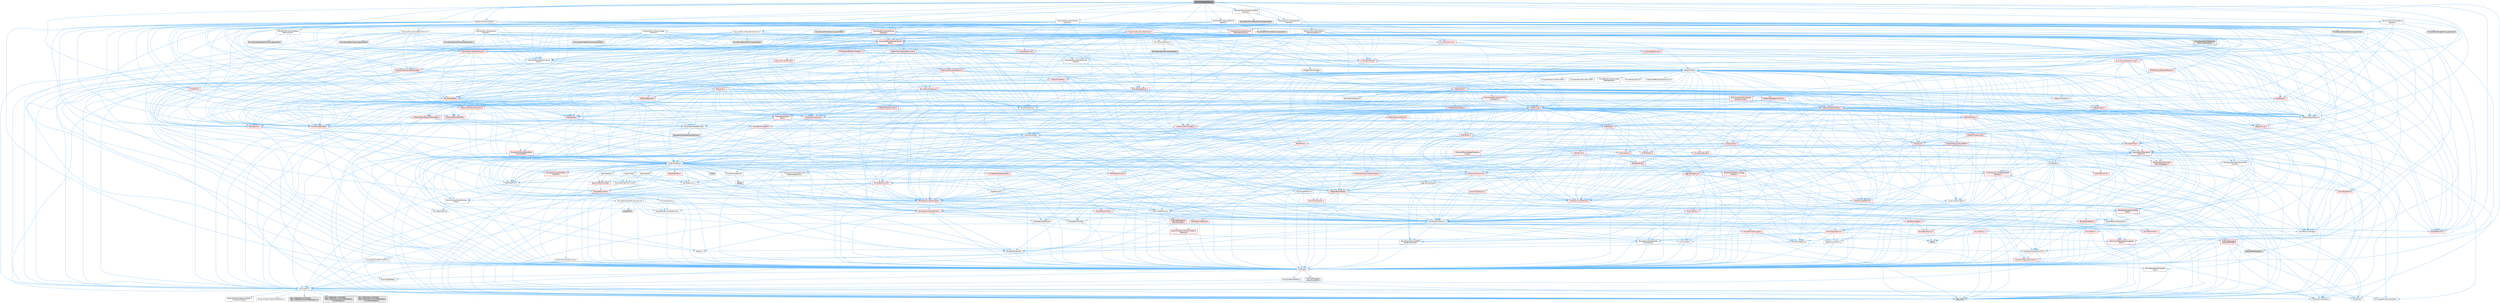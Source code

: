 digraph "BuiltInChannelEditors.h"
{
 // INTERACTIVE_SVG=YES
 // LATEX_PDF_SIZE
  bgcolor="transparent";
  edge [fontname=Helvetica,fontsize=10,labelfontname=Helvetica,labelfontsize=10];
  node [fontname=Helvetica,fontsize=10,shape=box,height=0.2,width=0.4];
  Node1 [id="Node000001",label="BuiltInChannelEditors.h",height=0.2,width=0.4,color="gray40", fillcolor="grey60", style="filled", fontcolor="black",tooltip=" "];
  Node1 -> Node2 [id="edge1_Node000001_Node000002",color="steelblue1",style="solid",tooltip=" "];
  Node2 [id="Node000002",label="CoreTypes.h",height=0.2,width=0.4,color="grey40", fillcolor="white", style="filled",URL="$dc/dec/CoreTypes_8h.html",tooltip=" "];
  Node2 -> Node3 [id="edge2_Node000002_Node000003",color="steelblue1",style="solid",tooltip=" "];
  Node3 [id="Node000003",label="HAL/Platform.h",height=0.2,width=0.4,color="grey40", fillcolor="white", style="filled",URL="$d9/dd0/Platform_8h.html",tooltip=" "];
  Node3 -> Node4 [id="edge3_Node000003_Node000004",color="steelblue1",style="solid",tooltip=" "];
  Node4 [id="Node000004",label="Misc/Build.h",height=0.2,width=0.4,color="grey40", fillcolor="white", style="filled",URL="$d3/dbb/Build_8h.html",tooltip=" "];
  Node3 -> Node5 [id="edge4_Node000003_Node000005",color="steelblue1",style="solid",tooltip=" "];
  Node5 [id="Node000005",label="Misc/LargeWorldCoordinates.h",height=0.2,width=0.4,color="grey40", fillcolor="white", style="filled",URL="$d2/dcb/LargeWorldCoordinates_8h.html",tooltip=" "];
  Node3 -> Node6 [id="edge5_Node000003_Node000006",color="steelblue1",style="solid",tooltip=" "];
  Node6 [id="Node000006",label="type_traits",height=0.2,width=0.4,color="grey60", fillcolor="#E0E0E0", style="filled",tooltip=" "];
  Node3 -> Node7 [id="edge6_Node000003_Node000007",color="steelblue1",style="solid",tooltip=" "];
  Node7 [id="Node000007",label="PreprocessorHelpers.h",height=0.2,width=0.4,color="grey40", fillcolor="white", style="filled",URL="$db/ddb/PreprocessorHelpers_8h.html",tooltip=" "];
  Node3 -> Node8 [id="edge7_Node000003_Node000008",color="steelblue1",style="solid",tooltip=" "];
  Node8 [id="Node000008",label="UBT_COMPILED_PLATFORM\l/UBT_COMPILED_PLATFORMPlatform\lCompilerPreSetup.h",height=0.2,width=0.4,color="grey60", fillcolor="#E0E0E0", style="filled",tooltip=" "];
  Node3 -> Node9 [id="edge8_Node000003_Node000009",color="steelblue1",style="solid",tooltip=" "];
  Node9 [id="Node000009",label="GenericPlatform/GenericPlatform\lCompilerPreSetup.h",height=0.2,width=0.4,color="grey40", fillcolor="white", style="filled",URL="$d9/dc8/GenericPlatformCompilerPreSetup_8h.html",tooltip=" "];
  Node3 -> Node10 [id="edge9_Node000003_Node000010",color="steelblue1",style="solid",tooltip=" "];
  Node10 [id="Node000010",label="GenericPlatform/GenericPlatform.h",height=0.2,width=0.4,color="grey40", fillcolor="white", style="filled",URL="$d6/d84/GenericPlatform_8h.html",tooltip=" "];
  Node3 -> Node11 [id="edge10_Node000003_Node000011",color="steelblue1",style="solid",tooltip=" "];
  Node11 [id="Node000011",label="UBT_COMPILED_PLATFORM\l/UBT_COMPILED_PLATFORMPlatform.h",height=0.2,width=0.4,color="grey60", fillcolor="#E0E0E0", style="filled",tooltip=" "];
  Node3 -> Node12 [id="edge11_Node000003_Node000012",color="steelblue1",style="solid",tooltip=" "];
  Node12 [id="Node000012",label="UBT_COMPILED_PLATFORM\l/UBT_COMPILED_PLATFORMPlatform\lCompilerSetup.h",height=0.2,width=0.4,color="grey60", fillcolor="#E0E0E0", style="filled",tooltip=" "];
  Node2 -> Node13 [id="edge12_Node000002_Node000013",color="steelblue1",style="solid",tooltip=" "];
  Node13 [id="Node000013",label="ProfilingDebugging\l/UMemoryDefines.h",height=0.2,width=0.4,color="grey40", fillcolor="white", style="filled",URL="$d2/da2/UMemoryDefines_8h.html",tooltip=" "];
  Node2 -> Node14 [id="edge13_Node000002_Node000014",color="steelblue1",style="solid",tooltip=" "];
  Node14 [id="Node000014",label="Misc/CoreMiscDefines.h",height=0.2,width=0.4,color="grey40", fillcolor="white", style="filled",URL="$da/d38/CoreMiscDefines_8h.html",tooltip=" "];
  Node14 -> Node3 [id="edge14_Node000014_Node000003",color="steelblue1",style="solid",tooltip=" "];
  Node14 -> Node7 [id="edge15_Node000014_Node000007",color="steelblue1",style="solid",tooltip=" "];
  Node2 -> Node15 [id="edge16_Node000002_Node000015",color="steelblue1",style="solid",tooltip=" "];
  Node15 [id="Node000015",label="Misc/CoreDefines.h",height=0.2,width=0.4,color="grey40", fillcolor="white", style="filled",URL="$d3/dd2/CoreDefines_8h.html",tooltip=" "];
  Node1 -> Node16 [id="edge17_Node000001_Node000016",color="steelblue1",style="solid",tooltip=" "];
  Node16 [id="Node000016",label="Templates/SharedPointer.h",height=0.2,width=0.4,color="grey40", fillcolor="white", style="filled",URL="$d2/d17/SharedPointer_8h.html",tooltip=" "];
  Node16 -> Node2 [id="edge18_Node000016_Node000002",color="steelblue1",style="solid",tooltip=" "];
  Node16 -> Node17 [id="edge19_Node000016_Node000017",color="steelblue1",style="solid",tooltip=" "];
  Node17 [id="Node000017",label="Misc/IntrusiveUnsetOptional\lState.h",height=0.2,width=0.4,color="grey40", fillcolor="white", style="filled",URL="$d2/d0a/IntrusiveUnsetOptionalState_8h.html",tooltip=" "];
  Node17 -> Node18 [id="edge20_Node000017_Node000018",color="steelblue1",style="solid",tooltip=" "];
  Node18 [id="Node000018",label="Misc/OptionalFwd.h",height=0.2,width=0.4,color="grey40", fillcolor="white", style="filled",URL="$dc/d50/OptionalFwd_8h.html",tooltip=" "];
  Node16 -> Node19 [id="edge21_Node000016_Node000019",color="steelblue1",style="solid",tooltip=" "];
  Node19 [id="Node000019",label="Templates/PointerIsConvertible\lFromTo.h",height=0.2,width=0.4,color="grey40", fillcolor="white", style="filled",URL="$d6/d65/PointerIsConvertibleFromTo_8h.html",tooltip=" "];
  Node19 -> Node2 [id="edge22_Node000019_Node000002",color="steelblue1",style="solid",tooltip=" "];
  Node19 -> Node20 [id="edge23_Node000019_Node000020",color="steelblue1",style="solid",tooltip=" "];
  Node20 [id="Node000020",label="Misc/StaticAssertComplete\lType.h",height=0.2,width=0.4,color="grey40", fillcolor="white", style="filled",URL="$d5/d4e/StaticAssertCompleteType_8h.html",tooltip=" "];
  Node19 -> Node21 [id="edge24_Node000019_Node000021",color="steelblue1",style="solid",tooltip=" "];
  Node21 [id="Node000021",label="Templates/LosesQualifiers\lFromTo.h",height=0.2,width=0.4,color="red", fillcolor="#FFF0F0", style="filled",URL="$d2/db3/LosesQualifiersFromTo_8h.html",tooltip=" "];
  Node21 -> Node6 [id="edge25_Node000021_Node000006",color="steelblue1",style="solid",tooltip=" "];
  Node19 -> Node6 [id="edge26_Node000019_Node000006",color="steelblue1",style="solid",tooltip=" "];
  Node16 -> Node23 [id="edge27_Node000016_Node000023",color="steelblue1",style="solid",tooltip=" "];
  Node23 [id="Node000023",label="Misc/AssertionMacros.h",height=0.2,width=0.4,color="grey40", fillcolor="white", style="filled",URL="$d0/dfa/AssertionMacros_8h.html",tooltip=" "];
  Node23 -> Node2 [id="edge28_Node000023_Node000002",color="steelblue1",style="solid",tooltip=" "];
  Node23 -> Node3 [id="edge29_Node000023_Node000003",color="steelblue1",style="solid",tooltip=" "];
  Node23 -> Node24 [id="edge30_Node000023_Node000024",color="steelblue1",style="solid",tooltip=" "];
  Node24 [id="Node000024",label="HAL/PlatformMisc.h",height=0.2,width=0.4,color="red", fillcolor="#FFF0F0", style="filled",URL="$d0/df5/PlatformMisc_8h.html",tooltip=" "];
  Node24 -> Node2 [id="edge31_Node000024_Node000002",color="steelblue1",style="solid",tooltip=" "];
  Node24 -> Node51 [id="edge32_Node000024_Node000051",color="steelblue1",style="solid",tooltip=" "];
  Node51 [id="Node000051",label="ProfilingDebugging\l/CpuProfilerTrace.h",height=0.2,width=0.4,color="red", fillcolor="#FFF0F0", style="filled",URL="$da/dcb/CpuProfilerTrace_8h.html",tooltip=" "];
  Node51 -> Node2 [id="edge33_Node000051_Node000002",color="steelblue1",style="solid",tooltip=" "];
  Node51 -> Node31 [id="edge34_Node000051_Node000031",color="steelblue1",style="solid",tooltip=" "];
  Node31 [id="Node000031",label="Containers/ContainersFwd.h",height=0.2,width=0.4,color="grey40", fillcolor="white", style="filled",URL="$d4/d0a/ContainersFwd_8h.html",tooltip=" "];
  Node31 -> Node3 [id="edge35_Node000031_Node000003",color="steelblue1",style="solid",tooltip=" "];
  Node31 -> Node2 [id="edge36_Node000031_Node000002",color="steelblue1",style="solid",tooltip=" "];
  Node31 -> Node29 [id="edge37_Node000031_Node000029",color="steelblue1",style="solid",tooltip=" "];
  Node29 [id="Node000029",label="Traits/IsContiguousContainer.h",height=0.2,width=0.4,color="red", fillcolor="#FFF0F0", style="filled",URL="$d5/d3c/IsContiguousContainer_8h.html",tooltip=" "];
  Node29 -> Node2 [id="edge38_Node000029_Node000002",color="steelblue1",style="solid",tooltip=" "];
  Node29 -> Node20 [id="edge39_Node000029_Node000020",color="steelblue1",style="solid",tooltip=" "];
  Node51 -> Node7 [id="edge40_Node000051_Node000007",color="steelblue1",style="solid",tooltip=" "];
  Node51 -> Node4 [id="edge41_Node000051_Node000004",color="steelblue1",style="solid",tooltip=" "];
  Node51 -> Node56 [id="edge42_Node000051_Node000056",color="steelblue1",style="solid",tooltip=" "];
  Node56 [id="Node000056",label="Trace/Detail/Channel.h",height=0.2,width=0.4,color="grey60", fillcolor="#E0E0E0", style="filled",tooltip=" "];
  Node23 -> Node7 [id="edge43_Node000023_Node000007",color="steelblue1",style="solid",tooltip=" "];
  Node23 -> Node59 [id="edge44_Node000023_Node000059",color="steelblue1",style="solid",tooltip=" "];
  Node59 [id="Node000059",label="Templates/EnableIf.h",height=0.2,width=0.4,color="grey40", fillcolor="white", style="filled",URL="$d7/d60/EnableIf_8h.html",tooltip=" "];
  Node59 -> Node2 [id="edge45_Node000059_Node000002",color="steelblue1",style="solid",tooltip=" "];
  Node23 -> Node60 [id="edge46_Node000023_Node000060",color="steelblue1",style="solid",tooltip=" "];
  Node60 [id="Node000060",label="Templates/IsArrayOrRefOf\lTypeByPredicate.h",height=0.2,width=0.4,color="grey40", fillcolor="white", style="filled",URL="$d6/da1/IsArrayOrRefOfTypeByPredicate_8h.html",tooltip=" "];
  Node60 -> Node2 [id="edge47_Node000060_Node000002",color="steelblue1",style="solid",tooltip=" "];
  Node23 -> Node61 [id="edge48_Node000023_Node000061",color="steelblue1",style="solid",tooltip=" "];
  Node61 [id="Node000061",label="Templates/IsValidVariadic\lFunctionArg.h",height=0.2,width=0.4,color="grey40", fillcolor="white", style="filled",URL="$d0/dc8/IsValidVariadicFunctionArg_8h.html",tooltip=" "];
  Node61 -> Node2 [id="edge49_Node000061_Node000002",color="steelblue1",style="solid",tooltip=" "];
  Node61 -> Node62 [id="edge50_Node000061_Node000062",color="steelblue1",style="solid",tooltip=" "];
  Node62 [id="Node000062",label="IsEnum.h",height=0.2,width=0.4,color="grey40", fillcolor="white", style="filled",URL="$d4/de5/IsEnum_8h.html",tooltip=" "];
  Node61 -> Node6 [id="edge51_Node000061_Node000006",color="steelblue1",style="solid",tooltip=" "];
  Node23 -> Node63 [id="edge52_Node000023_Node000063",color="steelblue1",style="solid",tooltip=" "];
  Node63 [id="Node000063",label="Traits/IsCharEncodingCompatible\lWith.h",height=0.2,width=0.4,color="red", fillcolor="#FFF0F0", style="filled",URL="$df/dd1/IsCharEncodingCompatibleWith_8h.html",tooltip=" "];
  Node63 -> Node6 [id="edge53_Node000063_Node000006",color="steelblue1",style="solid",tooltip=" "];
  Node23 -> Node65 [id="edge54_Node000023_Node000065",color="steelblue1",style="solid",tooltip=" "];
  Node65 [id="Node000065",label="Misc/VarArgs.h",height=0.2,width=0.4,color="grey40", fillcolor="white", style="filled",URL="$d5/d6f/VarArgs_8h.html",tooltip=" "];
  Node65 -> Node2 [id="edge55_Node000065_Node000002",color="steelblue1",style="solid",tooltip=" "];
  Node23 -> Node66 [id="edge56_Node000023_Node000066",color="steelblue1",style="solid",tooltip=" "];
  Node66 [id="Node000066",label="String/FormatStringSan.h",height=0.2,width=0.4,color="red", fillcolor="#FFF0F0", style="filled",URL="$d3/d8b/FormatStringSan_8h.html",tooltip=" "];
  Node66 -> Node6 [id="edge57_Node000066_Node000006",color="steelblue1",style="solid",tooltip=" "];
  Node66 -> Node2 [id="edge58_Node000066_Node000002",color="steelblue1",style="solid",tooltip=" "];
  Node66 -> Node67 [id="edge59_Node000066_Node000067",color="steelblue1",style="solid",tooltip=" "];
  Node67 [id="Node000067",label="Templates/Requires.h",height=0.2,width=0.4,color="grey40", fillcolor="white", style="filled",URL="$dc/d96/Requires_8h.html",tooltip=" "];
  Node67 -> Node59 [id="edge60_Node000067_Node000059",color="steelblue1",style="solid",tooltip=" "];
  Node67 -> Node6 [id="edge61_Node000067_Node000006",color="steelblue1",style="solid",tooltip=" "];
  Node66 -> Node61 [id="edge62_Node000066_Node000061",color="steelblue1",style="solid",tooltip=" "];
  Node66 -> Node31 [id="edge63_Node000066_Node000031",color="steelblue1",style="solid",tooltip=" "];
  Node23 -> Node72 [id="edge64_Node000023_Node000072",color="steelblue1",style="solid",tooltip=" "];
  Node72 [id="Node000072",label="atomic",height=0.2,width=0.4,color="grey60", fillcolor="#E0E0E0", style="filled",tooltip=" "];
  Node16 -> Node73 [id="edge65_Node000016_Node000073",color="steelblue1",style="solid",tooltip=" "];
  Node73 [id="Node000073",label="HAL/UnrealMemory.h",height=0.2,width=0.4,color="grey40", fillcolor="white", style="filled",URL="$d9/d96/UnrealMemory_8h.html",tooltip=" "];
  Node73 -> Node2 [id="edge66_Node000073_Node000002",color="steelblue1",style="solid",tooltip=" "];
  Node73 -> Node74 [id="edge67_Node000073_Node000074",color="steelblue1",style="solid",tooltip=" "];
  Node74 [id="Node000074",label="GenericPlatform/GenericPlatform\lMemory.h",height=0.2,width=0.4,color="red", fillcolor="#FFF0F0", style="filled",URL="$dd/d22/GenericPlatformMemory_8h.html",tooltip=" "];
  Node74 -> Node2 [id="edge68_Node000074_Node000002",color="steelblue1",style="solid",tooltip=" "];
  Node73 -> Node77 [id="edge69_Node000073_Node000077",color="steelblue1",style="solid",tooltip=" "];
  Node77 [id="Node000077",label="HAL/MemoryBase.h",height=0.2,width=0.4,color="red", fillcolor="#FFF0F0", style="filled",URL="$d6/d9f/MemoryBase_8h.html",tooltip=" "];
  Node77 -> Node2 [id="edge70_Node000077_Node000002",color="steelblue1",style="solid",tooltip=" "];
  Node77 -> Node35 [id="edge71_Node000077_Node000035",color="steelblue1",style="solid",tooltip=" "];
  Node35 [id="Node000035",label="HAL/PlatformCrt.h",height=0.2,width=0.4,color="red", fillcolor="#FFF0F0", style="filled",URL="$d8/d75/PlatformCrt_8h.html",tooltip=" "];
  Node77 -> Node79 [id="edge72_Node000077_Node000079",color="steelblue1",style="solid",tooltip=" "];
  Node79 [id="Node000079",label="Misc/OutputDevice.h",height=0.2,width=0.4,color="red", fillcolor="#FFF0F0", style="filled",URL="$d7/d32/OutputDevice_8h.html",tooltip=" "];
  Node79 -> Node2 [id="edge73_Node000079_Node000002",color="steelblue1",style="solid",tooltip=" "];
  Node79 -> Node80 [id="edge74_Node000079_Node000080",color="steelblue1",style="solid",tooltip=" "];
  Node80 [id="Node000080",label="Logging/LogVerbosity.h",height=0.2,width=0.4,color="grey40", fillcolor="white", style="filled",URL="$d2/d8f/LogVerbosity_8h.html",tooltip=" "];
  Node80 -> Node2 [id="edge75_Node000080_Node000002",color="steelblue1",style="solid",tooltip=" "];
  Node79 -> Node65 [id="edge76_Node000079_Node000065",color="steelblue1",style="solid",tooltip=" "];
  Node79 -> Node60 [id="edge77_Node000079_Node000060",color="steelblue1",style="solid",tooltip=" "];
  Node79 -> Node61 [id="edge78_Node000079_Node000061",color="steelblue1",style="solid",tooltip=" "];
  Node79 -> Node63 [id="edge79_Node000079_Node000063",color="steelblue1",style="solid",tooltip=" "];
  Node77 -> Node81 [id="edge80_Node000077_Node000081",color="steelblue1",style="solid",tooltip=" "];
  Node81 [id="Node000081",label="Templates/Atomic.h",height=0.2,width=0.4,color="red", fillcolor="#FFF0F0", style="filled",URL="$d3/d91/Atomic_8h.html",tooltip=" "];
  Node81 -> Node72 [id="edge81_Node000081_Node000072",color="steelblue1",style="solid",tooltip=" "];
  Node73 -> Node90 [id="edge82_Node000073_Node000090",color="steelblue1",style="solid",tooltip=" "];
  Node90 [id="Node000090",label="HAL/PlatformMemory.h",height=0.2,width=0.4,color="red", fillcolor="#FFF0F0", style="filled",URL="$de/d68/PlatformMemory_8h.html",tooltip=" "];
  Node90 -> Node2 [id="edge83_Node000090_Node000002",color="steelblue1",style="solid",tooltip=" "];
  Node90 -> Node74 [id="edge84_Node000090_Node000074",color="steelblue1",style="solid",tooltip=" "];
  Node73 -> Node92 [id="edge85_Node000073_Node000092",color="steelblue1",style="solid",tooltip=" "];
  Node92 [id="Node000092",label="ProfilingDebugging\l/MemoryTrace.h",height=0.2,width=0.4,color="red", fillcolor="#FFF0F0", style="filled",URL="$da/dd7/MemoryTrace_8h.html",tooltip=" "];
  Node92 -> Node3 [id="edge86_Node000092_Node000003",color="steelblue1",style="solid",tooltip=" "];
  Node92 -> Node47 [id="edge87_Node000092_Node000047",color="steelblue1",style="solid",tooltip=" "];
  Node47 [id="Node000047",label="Misc/EnumClassFlags.h",height=0.2,width=0.4,color="grey40", fillcolor="white", style="filled",URL="$d8/de7/EnumClassFlags_8h.html",tooltip=" "];
  Node73 -> Node93 [id="edge88_Node000073_Node000093",color="steelblue1",style="solid",tooltip=" "];
  Node93 [id="Node000093",label="Templates/IsPointer.h",height=0.2,width=0.4,color="grey40", fillcolor="white", style="filled",URL="$d7/d05/IsPointer_8h.html",tooltip=" "];
  Node93 -> Node2 [id="edge89_Node000093_Node000002",color="steelblue1",style="solid",tooltip=" "];
  Node16 -> Node94 [id="edge90_Node000016_Node000094",color="steelblue1",style="solid",tooltip=" "];
  Node94 [id="Node000094",label="Containers/Array.h",height=0.2,width=0.4,color="grey40", fillcolor="white", style="filled",URL="$df/dd0/Array_8h.html",tooltip=" "];
  Node94 -> Node2 [id="edge91_Node000094_Node000002",color="steelblue1",style="solid",tooltip=" "];
  Node94 -> Node23 [id="edge92_Node000094_Node000023",color="steelblue1",style="solid",tooltip=" "];
  Node94 -> Node17 [id="edge93_Node000094_Node000017",color="steelblue1",style="solid",tooltip=" "];
  Node94 -> Node95 [id="edge94_Node000094_Node000095",color="steelblue1",style="solid",tooltip=" "];
  Node95 [id="Node000095",label="Misc/ReverseIterate.h",height=0.2,width=0.4,color="grey40", fillcolor="white", style="filled",URL="$db/de3/ReverseIterate_8h.html",tooltip=" "];
  Node95 -> Node3 [id="edge95_Node000095_Node000003",color="steelblue1",style="solid",tooltip=" "];
  Node95 -> Node96 [id="edge96_Node000095_Node000096",color="steelblue1",style="solid",tooltip=" "];
  Node96 [id="Node000096",label="iterator",height=0.2,width=0.4,color="grey60", fillcolor="#E0E0E0", style="filled",tooltip=" "];
  Node94 -> Node73 [id="edge97_Node000094_Node000073",color="steelblue1",style="solid",tooltip=" "];
  Node94 -> Node97 [id="edge98_Node000094_Node000097",color="steelblue1",style="solid",tooltip=" "];
  Node97 [id="Node000097",label="Templates/UnrealTypeTraits.h",height=0.2,width=0.4,color="red", fillcolor="#FFF0F0", style="filled",URL="$d2/d2d/UnrealTypeTraits_8h.html",tooltip=" "];
  Node97 -> Node2 [id="edge99_Node000097_Node000002",color="steelblue1",style="solid",tooltip=" "];
  Node97 -> Node93 [id="edge100_Node000097_Node000093",color="steelblue1",style="solid",tooltip=" "];
  Node97 -> Node23 [id="edge101_Node000097_Node000023",color="steelblue1",style="solid",tooltip=" "];
  Node97 -> Node59 [id="edge102_Node000097_Node000059",color="steelblue1",style="solid",tooltip=" "];
  Node97 -> Node62 [id="edge103_Node000097_Node000062",color="steelblue1",style="solid",tooltip=" "];
  Node97 -> Node99 [id="edge104_Node000097_Node000099",color="steelblue1",style="solid",tooltip=" "];
  Node99 [id="Node000099",label="Templates/Models.h",height=0.2,width=0.4,color="red", fillcolor="#FFF0F0", style="filled",URL="$d3/d0c/Models_8h.html",tooltip=" "];
  Node97 -> Node100 [id="edge105_Node000097_Node000100",color="steelblue1",style="solid",tooltip=" "];
  Node100 [id="Node000100",label="Templates/IsPODType.h",height=0.2,width=0.4,color="grey40", fillcolor="white", style="filled",URL="$d7/db1/IsPODType_8h.html",tooltip=" "];
  Node100 -> Node2 [id="edge106_Node000100_Node000002",color="steelblue1",style="solid",tooltip=" "];
  Node97 -> Node101 [id="edge107_Node000097_Node000101",color="steelblue1",style="solid",tooltip=" "];
  Node101 [id="Node000101",label="Templates/IsUECoreType.h",height=0.2,width=0.4,color="grey40", fillcolor="white", style="filled",URL="$d1/db8/IsUECoreType_8h.html",tooltip=" "];
  Node101 -> Node2 [id="edge108_Node000101_Node000002",color="steelblue1",style="solid",tooltip=" "];
  Node101 -> Node6 [id="edge109_Node000101_Node000006",color="steelblue1",style="solid",tooltip=" "];
  Node94 -> Node102 [id="edge110_Node000094_Node000102",color="steelblue1",style="solid",tooltip=" "];
  Node102 [id="Node000102",label="Templates/UnrealTemplate.h",height=0.2,width=0.4,color="red", fillcolor="#FFF0F0", style="filled",URL="$d4/d24/UnrealTemplate_8h.html",tooltip=" "];
  Node102 -> Node2 [id="edge111_Node000102_Node000002",color="steelblue1",style="solid",tooltip=" "];
  Node102 -> Node93 [id="edge112_Node000102_Node000093",color="steelblue1",style="solid",tooltip=" "];
  Node102 -> Node73 [id="edge113_Node000102_Node000073",color="steelblue1",style="solid",tooltip=" "];
  Node102 -> Node97 [id="edge114_Node000102_Node000097",color="steelblue1",style="solid",tooltip=" "];
  Node102 -> Node104 [id="edge115_Node000102_Node000104",color="steelblue1",style="solid",tooltip=" "];
  Node104 [id="Node000104",label="Templates/RemoveReference.h",height=0.2,width=0.4,color="grey40", fillcolor="white", style="filled",URL="$da/dbe/RemoveReference_8h.html",tooltip=" "];
  Node104 -> Node2 [id="edge116_Node000104_Node000002",color="steelblue1",style="solid",tooltip=" "];
  Node102 -> Node67 [id="edge117_Node000102_Node000067",color="steelblue1",style="solid",tooltip=" "];
  Node102 -> Node105 [id="edge118_Node000102_Node000105",color="steelblue1",style="solid",tooltip=" "];
  Node105 [id="Node000105",label="Templates/TypeCompatible\lBytes.h",height=0.2,width=0.4,color="red", fillcolor="#FFF0F0", style="filled",URL="$df/d0a/TypeCompatibleBytes_8h.html",tooltip=" "];
  Node105 -> Node2 [id="edge119_Node000105_Node000002",color="steelblue1",style="solid",tooltip=" "];
  Node105 -> Node6 [id="edge120_Node000105_Node000006",color="steelblue1",style="solid",tooltip=" "];
  Node102 -> Node29 [id="edge121_Node000102_Node000029",color="steelblue1",style="solid",tooltip=" "];
  Node102 -> Node6 [id="edge122_Node000102_Node000006",color="steelblue1",style="solid",tooltip=" "];
  Node94 -> Node107 [id="edge123_Node000094_Node000107",color="steelblue1",style="solid",tooltip=" "];
  Node107 [id="Node000107",label="Containers/AllowShrinking.h",height=0.2,width=0.4,color="grey40", fillcolor="white", style="filled",URL="$d7/d1a/AllowShrinking_8h.html",tooltip=" "];
  Node107 -> Node2 [id="edge124_Node000107_Node000002",color="steelblue1",style="solid",tooltip=" "];
  Node94 -> Node108 [id="edge125_Node000094_Node000108",color="steelblue1",style="solid",tooltip=" "];
  Node108 [id="Node000108",label="Containers/ContainerAllocation\lPolicies.h",height=0.2,width=0.4,color="red", fillcolor="#FFF0F0", style="filled",URL="$d7/dff/ContainerAllocationPolicies_8h.html",tooltip=" "];
  Node108 -> Node2 [id="edge126_Node000108_Node000002",color="steelblue1",style="solid",tooltip=" "];
  Node108 -> Node108 [id="edge127_Node000108_Node000108",color="steelblue1",style="solid",tooltip=" "];
  Node108 -> Node73 [id="edge128_Node000108_Node000073",color="steelblue1",style="solid",tooltip=" "];
  Node108 -> Node23 [id="edge129_Node000108_Node000023",color="steelblue1",style="solid",tooltip=" "];
  Node108 -> Node105 [id="edge130_Node000108_Node000105",color="steelblue1",style="solid",tooltip=" "];
  Node108 -> Node6 [id="edge131_Node000108_Node000006",color="steelblue1",style="solid",tooltip=" "];
  Node94 -> Node120 [id="edge132_Node000094_Node000120",color="steelblue1",style="solid",tooltip=" "];
  Node120 [id="Node000120",label="Containers/ContainerElement\lTypeCompatibility.h",height=0.2,width=0.4,color="grey40", fillcolor="white", style="filled",URL="$df/ddf/ContainerElementTypeCompatibility_8h.html",tooltip=" "];
  Node120 -> Node2 [id="edge133_Node000120_Node000002",color="steelblue1",style="solid",tooltip=" "];
  Node120 -> Node97 [id="edge134_Node000120_Node000097",color="steelblue1",style="solid",tooltip=" "];
  Node94 -> Node121 [id="edge135_Node000094_Node000121",color="steelblue1",style="solid",tooltip=" "];
  Node121 [id="Node000121",label="Serialization/Archive.h",height=0.2,width=0.4,color="red", fillcolor="#FFF0F0", style="filled",URL="$d7/d3b/Archive_8h.html",tooltip=" "];
  Node121 -> Node2 [id="edge136_Node000121_Node000002",color="steelblue1",style="solid",tooltip=" "];
  Node121 -> Node32 [id="edge137_Node000121_Node000032",color="steelblue1",style="solid",tooltip=" "];
  Node32 [id="Node000032",label="Math/MathFwd.h",height=0.2,width=0.4,color="grey40", fillcolor="white", style="filled",URL="$d2/d10/MathFwd_8h.html",tooltip=" "];
  Node32 -> Node3 [id="edge138_Node000032_Node000003",color="steelblue1",style="solid",tooltip=" "];
  Node121 -> Node23 [id="edge139_Node000121_Node000023",color="steelblue1",style="solid",tooltip=" "];
  Node121 -> Node4 [id="edge140_Node000121_Node000004",color="steelblue1",style="solid",tooltip=" "];
  Node121 -> Node65 [id="edge141_Node000121_Node000065",color="steelblue1",style="solid",tooltip=" "];
  Node121 -> Node59 [id="edge142_Node000121_Node000059",color="steelblue1",style="solid",tooltip=" "];
  Node121 -> Node60 [id="edge143_Node000121_Node000060",color="steelblue1",style="solid",tooltip=" "];
  Node121 -> Node61 [id="edge144_Node000121_Node000061",color="steelblue1",style="solid",tooltip=" "];
  Node121 -> Node102 [id="edge145_Node000121_Node000102",color="steelblue1",style="solid",tooltip=" "];
  Node121 -> Node63 [id="edge146_Node000121_Node000063",color="steelblue1",style="solid",tooltip=" "];
  Node94 -> Node131 [id="edge147_Node000094_Node000131",color="steelblue1",style="solid",tooltip=" "];
  Node131 [id="Node000131",label="Serialization/MemoryImage\lWriter.h",height=0.2,width=0.4,color="red", fillcolor="#FFF0F0", style="filled",URL="$d0/d08/MemoryImageWriter_8h.html",tooltip=" "];
  Node131 -> Node2 [id="edge148_Node000131_Node000002",color="steelblue1",style="solid",tooltip=" "];
  Node94 -> Node145 [id="edge149_Node000094_Node000145",color="steelblue1",style="solid",tooltip=" "];
  Node145 [id="Node000145",label="Algo/Heapify.h",height=0.2,width=0.4,color="grey40", fillcolor="white", style="filled",URL="$d0/d2a/Heapify_8h.html",tooltip=" "];
  Node145 -> Node146 [id="edge150_Node000145_Node000146",color="steelblue1",style="solid",tooltip=" "];
  Node146 [id="Node000146",label="Algo/Impl/BinaryHeap.h",height=0.2,width=0.4,color="red", fillcolor="#FFF0F0", style="filled",URL="$d7/da3/Algo_2Impl_2BinaryHeap_8h.html",tooltip=" "];
  Node146 -> Node147 [id="edge151_Node000146_Node000147",color="steelblue1",style="solid",tooltip=" "];
  Node147 [id="Node000147",label="Templates/Invoke.h",height=0.2,width=0.4,color="red", fillcolor="#FFF0F0", style="filled",URL="$d7/deb/Invoke_8h.html",tooltip=" "];
  Node147 -> Node2 [id="edge152_Node000147_Node000002",color="steelblue1",style="solid",tooltip=" "];
  Node147 -> Node102 [id="edge153_Node000147_Node000102",color="steelblue1",style="solid",tooltip=" "];
  Node147 -> Node6 [id="edge154_Node000147_Node000006",color="steelblue1",style="solid",tooltip=" "];
  Node146 -> Node6 [id="edge155_Node000146_Node000006",color="steelblue1",style="solid",tooltip=" "];
  Node145 -> Node151 [id="edge156_Node000145_Node000151",color="steelblue1",style="solid",tooltip=" "];
  Node151 [id="Node000151",label="Templates/IdentityFunctor.h",height=0.2,width=0.4,color="grey40", fillcolor="white", style="filled",URL="$d7/d2e/IdentityFunctor_8h.html",tooltip=" "];
  Node151 -> Node3 [id="edge157_Node000151_Node000003",color="steelblue1",style="solid",tooltip=" "];
  Node145 -> Node147 [id="edge158_Node000145_Node000147",color="steelblue1",style="solid",tooltip=" "];
  Node145 -> Node152 [id="edge159_Node000145_Node000152",color="steelblue1",style="solid",tooltip=" "];
  Node152 [id="Node000152",label="Templates/Less.h",height=0.2,width=0.4,color="grey40", fillcolor="white", style="filled",URL="$de/dc8/Less_8h.html",tooltip=" "];
  Node152 -> Node2 [id="edge160_Node000152_Node000002",color="steelblue1",style="solid",tooltip=" "];
  Node152 -> Node102 [id="edge161_Node000152_Node000102",color="steelblue1",style="solid",tooltip=" "];
  Node145 -> Node102 [id="edge162_Node000145_Node000102",color="steelblue1",style="solid",tooltip=" "];
  Node94 -> Node153 [id="edge163_Node000094_Node000153",color="steelblue1",style="solid",tooltip=" "];
  Node153 [id="Node000153",label="Algo/HeapSort.h",height=0.2,width=0.4,color="grey40", fillcolor="white", style="filled",URL="$d3/d92/HeapSort_8h.html",tooltip=" "];
  Node153 -> Node146 [id="edge164_Node000153_Node000146",color="steelblue1",style="solid",tooltip=" "];
  Node153 -> Node151 [id="edge165_Node000153_Node000151",color="steelblue1",style="solid",tooltip=" "];
  Node153 -> Node152 [id="edge166_Node000153_Node000152",color="steelblue1",style="solid",tooltip=" "];
  Node153 -> Node102 [id="edge167_Node000153_Node000102",color="steelblue1",style="solid",tooltip=" "];
  Node94 -> Node154 [id="edge168_Node000094_Node000154",color="steelblue1",style="solid",tooltip=" "];
  Node154 [id="Node000154",label="Algo/IsHeap.h",height=0.2,width=0.4,color="grey40", fillcolor="white", style="filled",URL="$de/d32/IsHeap_8h.html",tooltip=" "];
  Node154 -> Node146 [id="edge169_Node000154_Node000146",color="steelblue1",style="solid",tooltip=" "];
  Node154 -> Node151 [id="edge170_Node000154_Node000151",color="steelblue1",style="solid",tooltip=" "];
  Node154 -> Node147 [id="edge171_Node000154_Node000147",color="steelblue1",style="solid",tooltip=" "];
  Node154 -> Node152 [id="edge172_Node000154_Node000152",color="steelblue1",style="solid",tooltip=" "];
  Node154 -> Node102 [id="edge173_Node000154_Node000102",color="steelblue1",style="solid",tooltip=" "];
  Node94 -> Node146 [id="edge174_Node000094_Node000146",color="steelblue1",style="solid",tooltip=" "];
  Node94 -> Node155 [id="edge175_Node000094_Node000155",color="steelblue1",style="solid",tooltip=" "];
  Node155 [id="Node000155",label="Algo/StableSort.h",height=0.2,width=0.4,color="red", fillcolor="#FFF0F0", style="filled",URL="$d7/d3c/StableSort_8h.html",tooltip=" "];
  Node155 -> Node151 [id="edge176_Node000155_Node000151",color="steelblue1",style="solid",tooltip=" "];
  Node155 -> Node147 [id="edge177_Node000155_Node000147",color="steelblue1",style="solid",tooltip=" "];
  Node155 -> Node152 [id="edge178_Node000155_Node000152",color="steelblue1",style="solid",tooltip=" "];
  Node155 -> Node102 [id="edge179_Node000155_Node000102",color="steelblue1",style="solid",tooltip=" "];
  Node94 -> Node158 [id="edge180_Node000094_Node000158",color="steelblue1",style="solid",tooltip=" "];
  Node158 [id="Node000158",label="Concepts/GetTypeHashable.h",height=0.2,width=0.4,color="red", fillcolor="#FFF0F0", style="filled",URL="$d3/da2/GetTypeHashable_8h.html",tooltip=" "];
  Node158 -> Node2 [id="edge181_Node000158_Node000002",color="steelblue1",style="solid",tooltip=" "];
  Node94 -> Node151 [id="edge182_Node000094_Node000151",color="steelblue1",style="solid",tooltip=" "];
  Node94 -> Node147 [id="edge183_Node000094_Node000147",color="steelblue1",style="solid",tooltip=" "];
  Node94 -> Node152 [id="edge184_Node000094_Node000152",color="steelblue1",style="solid",tooltip=" "];
  Node94 -> Node21 [id="edge185_Node000094_Node000021",color="steelblue1",style="solid",tooltip=" "];
  Node94 -> Node67 [id="edge186_Node000094_Node000067",color="steelblue1",style="solid",tooltip=" "];
  Node94 -> Node159 [id="edge187_Node000094_Node000159",color="steelblue1",style="solid",tooltip=" "];
  Node159 [id="Node000159",label="Templates/Sorting.h",height=0.2,width=0.4,color="red", fillcolor="#FFF0F0", style="filled",URL="$d3/d9e/Sorting_8h.html",tooltip=" "];
  Node159 -> Node2 [id="edge188_Node000159_Node000002",color="steelblue1",style="solid",tooltip=" "];
  Node159 -> Node152 [id="edge189_Node000159_Node000152",color="steelblue1",style="solid",tooltip=" "];
  Node94 -> Node163 [id="edge190_Node000094_Node000163",color="steelblue1",style="solid",tooltip=" "];
  Node163 [id="Node000163",label="Templates/AlignmentTemplates.h",height=0.2,width=0.4,color="red", fillcolor="#FFF0F0", style="filled",URL="$dd/d32/AlignmentTemplates_8h.html",tooltip=" "];
  Node163 -> Node2 [id="edge191_Node000163_Node000002",color="steelblue1",style="solid",tooltip=" "];
  Node163 -> Node93 [id="edge192_Node000163_Node000093",color="steelblue1",style="solid",tooltip=" "];
  Node94 -> Node27 [id="edge193_Node000094_Node000027",color="steelblue1",style="solid",tooltip=" "];
  Node27 [id="Node000027",label="Traits/ElementType.h",height=0.2,width=0.4,color="red", fillcolor="#FFF0F0", style="filled",URL="$d5/d4f/ElementType_8h.html",tooltip=" "];
  Node27 -> Node3 [id="edge194_Node000027_Node000003",color="steelblue1",style="solid",tooltip=" "];
  Node27 -> Node6 [id="edge195_Node000027_Node000006",color="steelblue1",style="solid",tooltip=" "];
  Node94 -> Node116 [id="edge196_Node000094_Node000116",color="steelblue1",style="solid",tooltip=" "];
  Node116 [id="Node000116",label="limits",height=0.2,width=0.4,color="grey60", fillcolor="#E0E0E0", style="filled",tooltip=" "];
  Node94 -> Node6 [id="edge197_Node000094_Node000006",color="steelblue1",style="solid",tooltip=" "];
  Node16 -> Node164 [id="edge198_Node000016_Node000164",color="steelblue1",style="solid",tooltip=" "];
  Node164 [id="Node000164",label="Containers/Map.h",height=0.2,width=0.4,color="grey40", fillcolor="white", style="filled",URL="$df/d79/Map_8h.html",tooltip=" "];
  Node164 -> Node2 [id="edge199_Node000164_Node000002",color="steelblue1",style="solid",tooltip=" "];
  Node164 -> Node165 [id="edge200_Node000164_Node000165",color="steelblue1",style="solid",tooltip=" "];
  Node165 [id="Node000165",label="Algo/Reverse.h",height=0.2,width=0.4,color="grey40", fillcolor="white", style="filled",URL="$d5/d93/Reverse_8h.html",tooltip=" "];
  Node165 -> Node2 [id="edge201_Node000165_Node000002",color="steelblue1",style="solid",tooltip=" "];
  Node165 -> Node102 [id="edge202_Node000165_Node000102",color="steelblue1",style="solid",tooltip=" "];
  Node164 -> Node120 [id="edge203_Node000164_Node000120",color="steelblue1",style="solid",tooltip=" "];
  Node164 -> Node166 [id="edge204_Node000164_Node000166",color="steelblue1",style="solid",tooltip=" "];
  Node166 [id="Node000166",label="Containers/Set.h",height=0.2,width=0.4,color="red", fillcolor="#FFF0F0", style="filled",URL="$d4/d45/Set_8h.html",tooltip=" "];
  Node166 -> Node108 [id="edge205_Node000166_Node000108",color="steelblue1",style="solid",tooltip=" "];
  Node166 -> Node120 [id="edge206_Node000166_Node000120",color="steelblue1",style="solid",tooltip=" "];
  Node166 -> Node31 [id="edge207_Node000166_Node000031",color="steelblue1",style="solid",tooltip=" "];
  Node166 -> Node23 [id="edge208_Node000166_Node000023",color="steelblue1",style="solid",tooltip=" "];
  Node166 -> Node191 [id="edge209_Node000166_Node000191",color="steelblue1",style="solid",tooltip=" "];
  Node191 [id="Node000191",label="Misc/StructBuilder.h",height=0.2,width=0.4,color="red", fillcolor="#FFF0F0", style="filled",URL="$d9/db3/StructBuilder_8h.html",tooltip=" "];
  Node191 -> Node2 [id="edge210_Node000191_Node000002",color="steelblue1",style="solid",tooltip=" "];
  Node191 -> Node163 [id="edge211_Node000191_Node000163",color="steelblue1",style="solid",tooltip=" "];
  Node166 -> Node131 [id="edge212_Node000166_Node000131",color="steelblue1",style="solid",tooltip=" "];
  Node166 -> Node171 [id="edge213_Node000166_Node000171",color="steelblue1",style="solid",tooltip=" "];
  Node171 [id="Node000171",label="Serialization/Structured\lArchive.h",height=0.2,width=0.4,color="red", fillcolor="#FFF0F0", style="filled",URL="$d9/d1e/StructuredArchive_8h.html",tooltip=" "];
  Node171 -> Node94 [id="edge214_Node000171_Node000094",color="steelblue1",style="solid",tooltip=" "];
  Node171 -> Node108 [id="edge215_Node000171_Node000108",color="steelblue1",style="solid",tooltip=" "];
  Node171 -> Node2 [id="edge216_Node000171_Node000002",color="steelblue1",style="solid",tooltip=" "];
  Node171 -> Node4 [id="edge217_Node000171_Node000004",color="steelblue1",style="solid",tooltip=" "];
  Node171 -> Node121 [id="edge218_Node000171_Node000121",color="steelblue1",style="solid",tooltip=" "];
  Node171 -> Node175 [id="edge219_Node000171_Node000175",color="steelblue1",style="solid",tooltip=" "];
  Node175 [id="Node000175",label="Serialization/Structured\lArchiveAdapters.h",height=0.2,width=0.4,color="red", fillcolor="#FFF0F0", style="filled",URL="$d3/de1/StructuredArchiveAdapters_8h.html",tooltip=" "];
  Node175 -> Node2 [id="edge220_Node000175_Node000002",color="steelblue1",style="solid",tooltip=" "];
  Node175 -> Node99 [id="edge221_Node000175_Node000099",color="steelblue1",style="solid",tooltip=" "];
  Node166 -> Node192 [id="edge222_Node000166_Node000192",color="steelblue1",style="solid",tooltip=" "];
  Node192 [id="Node000192",label="Templates/Function.h",height=0.2,width=0.4,color="red", fillcolor="#FFF0F0", style="filled",URL="$df/df5/Function_8h.html",tooltip=" "];
  Node192 -> Node2 [id="edge223_Node000192_Node000002",color="steelblue1",style="solid",tooltip=" "];
  Node192 -> Node23 [id="edge224_Node000192_Node000023",color="steelblue1",style="solid",tooltip=" "];
  Node192 -> Node17 [id="edge225_Node000192_Node000017",color="steelblue1",style="solid",tooltip=" "];
  Node192 -> Node73 [id="edge226_Node000192_Node000073",color="steelblue1",style="solid",tooltip=" "];
  Node192 -> Node97 [id="edge227_Node000192_Node000097",color="steelblue1",style="solid",tooltip=" "];
  Node192 -> Node147 [id="edge228_Node000192_Node000147",color="steelblue1",style="solid",tooltip=" "];
  Node192 -> Node102 [id="edge229_Node000192_Node000102",color="steelblue1",style="solid",tooltip=" "];
  Node192 -> Node67 [id="edge230_Node000192_Node000067",color="steelblue1",style="solid",tooltip=" "];
  Node192 -> Node6 [id="edge231_Node000192_Node000006",color="steelblue1",style="solid",tooltip=" "];
  Node166 -> Node159 [id="edge232_Node000166_Node000159",color="steelblue1",style="solid",tooltip=" "];
  Node166 -> Node102 [id="edge233_Node000166_Node000102",color="steelblue1",style="solid",tooltip=" "];
  Node166 -> Node6 [id="edge234_Node000166_Node000006",color="steelblue1",style="solid",tooltip=" "];
  Node164 -> Node187 [id="edge235_Node000164_Node000187",color="steelblue1",style="solid",tooltip=" "];
  Node187 [id="Node000187",label="Containers/UnrealString.h",height=0.2,width=0.4,color="red", fillcolor="#FFF0F0", style="filled",URL="$d5/dba/UnrealString_8h.html",tooltip=" "];
  Node164 -> Node23 [id="edge236_Node000164_Node000023",color="steelblue1",style="solid",tooltip=" "];
  Node164 -> Node191 [id="edge237_Node000164_Node000191",color="steelblue1",style="solid",tooltip=" "];
  Node164 -> Node192 [id="edge238_Node000164_Node000192",color="steelblue1",style="solid",tooltip=" "];
  Node164 -> Node159 [id="edge239_Node000164_Node000159",color="steelblue1",style="solid",tooltip=" "];
  Node164 -> Node195 [id="edge240_Node000164_Node000195",color="steelblue1",style="solid",tooltip=" "];
  Node195 [id="Node000195",label="Templates/Tuple.h",height=0.2,width=0.4,color="red", fillcolor="#FFF0F0", style="filled",URL="$d2/d4f/Tuple_8h.html",tooltip=" "];
  Node195 -> Node2 [id="edge241_Node000195_Node000002",color="steelblue1",style="solid",tooltip=" "];
  Node195 -> Node102 [id="edge242_Node000195_Node000102",color="steelblue1",style="solid",tooltip=" "];
  Node195 -> Node147 [id="edge243_Node000195_Node000147",color="steelblue1",style="solid",tooltip=" "];
  Node195 -> Node171 [id="edge244_Node000195_Node000171",color="steelblue1",style="solid",tooltip=" "];
  Node195 -> Node67 [id="edge245_Node000195_Node000067",color="steelblue1",style="solid",tooltip=" "];
  Node195 -> Node6 [id="edge246_Node000195_Node000006",color="steelblue1",style="solid",tooltip=" "];
  Node164 -> Node102 [id="edge247_Node000164_Node000102",color="steelblue1",style="solid",tooltip=" "];
  Node164 -> Node97 [id="edge248_Node000164_Node000097",color="steelblue1",style="solid",tooltip=" "];
  Node164 -> Node6 [id="edge249_Node000164_Node000006",color="steelblue1",style="solid",tooltip=" "];
  Node16 -> Node198 [id="edge250_Node000016_Node000198",color="steelblue1",style="solid",tooltip=" "];
  Node198 [id="Node000198",label="CoreGlobals.h",height=0.2,width=0.4,color="grey40", fillcolor="white", style="filled",URL="$d5/d8c/CoreGlobals_8h.html",tooltip=" "];
  Node198 -> Node187 [id="edge251_Node000198_Node000187",color="steelblue1",style="solid",tooltip=" "];
  Node198 -> Node2 [id="edge252_Node000198_Node000002",color="steelblue1",style="solid",tooltip=" "];
  Node198 -> Node199 [id="edge253_Node000198_Node000199",color="steelblue1",style="solid",tooltip=" "];
  Node199 [id="Node000199",label="HAL/PlatformTLS.h",height=0.2,width=0.4,color="red", fillcolor="#FFF0F0", style="filled",URL="$d0/def/PlatformTLS_8h.html",tooltip=" "];
  Node199 -> Node2 [id="edge254_Node000199_Node000002",color="steelblue1",style="solid",tooltip=" "];
  Node198 -> Node202 [id="edge255_Node000198_Node000202",color="steelblue1",style="solid",tooltip=" "];
  Node202 [id="Node000202",label="Logging/LogMacros.h",height=0.2,width=0.4,color="red", fillcolor="#FFF0F0", style="filled",URL="$d0/d16/LogMacros_8h.html",tooltip=" "];
  Node202 -> Node187 [id="edge256_Node000202_Node000187",color="steelblue1",style="solid",tooltip=" "];
  Node202 -> Node2 [id="edge257_Node000202_Node000002",color="steelblue1",style="solid",tooltip=" "];
  Node202 -> Node7 [id="edge258_Node000202_Node000007",color="steelblue1",style="solid",tooltip=" "];
  Node202 -> Node203 [id="edge259_Node000202_Node000203",color="steelblue1",style="solid",tooltip=" "];
  Node203 [id="Node000203",label="Logging/LogCategory.h",height=0.2,width=0.4,color="grey40", fillcolor="white", style="filled",URL="$d9/d36/LogCategory_8h.html",tooltip=" "];
  Node203 -> Node2 [id="edge260_Node000203_Node000002",color="steelblue1",style="solid",tooltip=" "];
  Node203 -> Node80 [id="edge261_Node000203_Node000080",color="steelblue1",style="solid",tooltip=" "];
  Node203 -> Node204 [id="edge262_Node000203_Node000204",color="steelblue1",style="solid",tooltip=" "];
  Node204 [id="Node000204",label="UObject/NameTypes.h",height=0.2,width=0.4,color="red", fillcolor="#FFF0F0", style="filled",URL="$d6/d35/NameTypes_8h.html",tooltip=" "];
  Node204 -> Node2 [id="edge263_Node000204_Node000002",color="steelblue1",style="solid",tooltip=" "];
  Node204 -> Node23 [id="edge264_Node000204_Node000023",color="steelblue1",style="solid",tooltip=" "];
  Node204 -> Node73 [id="edge265_Node000204_Node000073",color="steelblue1",style="solid",tooltip=" "];
  Node204 -> Node97 [id="edge266_Node000204_Node000097",color="steelblue1",style="solid",tooltip=" "];
  Node204 -> Node102 [id="edge267_Node000204_Node000102",color="steelblue1",style="solid",tooltip=" "];
  Node204 -> Node187 [id="edge268_Node000204_Node000187",color="steelblue1",style="solid",tooltip=" "];
  Node204 -> Node205 [id="edge269_Node000204_Node000205",color="steelblue1",style="solid",tooltip=" "];
  Node205 [id="Node000205",label="HAL/CriticalSection.h",height=0.2,width=0.4,color="red", fillcolor="#FFF0F0", style="filled",URL="$d6/d90/CriticalSection_8h.html",tooltip=" "];
  Node204 -> Node26 [id="edge270_Node000204_Node000026",color="steelblue1",style="solid",tooltip=" "];
  Node26 [id="Node000026",label="Containers/StringFwd.h",height=0.2,width=0.4,color="grey40", fillcolor="white", style="filled",URL="$df/d37/StringFwd_8h.html",tooltip=" "];
  Node26 -> Node2 [id="edge271_Node000026_Node000002",color="steelblue1",style="solid",tooltip=" "];
  Node26 -> Node27 [id="edge272_Node000026_Node000027",color="steelblue1",style="solid",tooltip=" "];
  Node26 -> Node29 [id="edge273_Node000026_Node000029",color="steelblue1",style="solid",tooltip=" "];
  Node204 -> Node209 [id="edge274_Node000204_Node000209",color="steelblue1",style="solid",tooltip=" "];
  Node209 [id="Node000209",label="UObject/UnrealNames.h",height=0.2,width=0.4,color="red", fillcolor="#FFF0F0", style="filled",URL="$d8/db1/UnrealNames_8h.html",tooltip=" "];
  Node209 -> Node2 [id="edge275_Node000209_Node000002",color="steelblue1",style="solid",tooltip=" "];
  Node204 -> Node81 [id="edge276_Node000204_Node000081",color="steelblue1",style="solid",tooltip=" "];
  Node204 -> Node17 [id="edge277_Node000204_Node000017",color="steelblue1",style="solid",tooltip=" "];
  Node202 -> Node80 [id="edge278_Node000202_Node000080",color="steelblue1",style="solid",tooltip=" "];
  Node202 -> Node23 [id="edge279_Node000202_Node000023",color="steelblue1",style="solid",tooltip=" "];
  Node202 -> Node4 [id="edge280_Node000202_Node000004",color="steelblue1",style="solid",tooltip=" "];
  Node202 -> Node65 [id="edge281_Node000202_Node000065",color="steelblue1",style="solid",tooltip=" "];
  Node202 -> Node66 [id="edge282_Node000202_Node000066",color="steelblue1",style="solid",tooltip=" "];
  Node202 -> Node59 [id="edge283_Node000202_Node000059",color="steelblue1",style="solid",tooltip=" "];
  Node202 -> Node60 [id="edge284_Node000202_Node000060",color="steelblue1",style="solid",tooltip=" "];
  Node202 -> Node61 [id="edge285_Node000202_Node000061",color="steelblue1",style="solid",tooltip=" "];
  Node202 -> Node63 [id="edge286_Node000202_Node000063",color="steelblue1",style="solid",tooltip=" "];
  Node202 -> Node6 [id="edge287_Node000202_Node000006",color="steelblue1",style="solid",tooltip=" "];
  Node198 -> Node4 [id="edge288_Node000198_Node000004",color="steelblue1",style="solid",tooltip=" "];
  Node198 -> Node47 [id="edge289_Node000198_Node000047",color="steelblue1",style="solid",tooltip=" "];
  Node198 -> Node79 [id="edge290_Node000198_Node000079",color="steelblue1",style="solid",tooltip=" "];
  Node198 -> Node51 [id="edge291_Node000198_Node000051",color="steelblue1",style="solid",tooltip=" "];
  Node198 -> Node81 [id="edge292_Node000198_Node000081",color="steelblue1",style="solid",tooltip=" "];
  Node198 -> Node204 [id="edge293_Node000198_Node000204",color="steelblue1",style="solid",tooltip=" "];
  Node198 -> Node72 [id="edge294_Node000198_Node000072",color="steelblue1",style="solid",tooltip=" "];
  Node16 -> Node219 [id="edge295_Node000016_Node000219",color="steelblue1",style="solid",tooltip=" "];
  Node219 [id="Node000219",label="Templates/SharedPointerInternals.h",height=0.2,width=0.4,color="grey40", fillcolor="white", style="filled",URL="$de/d3a/SharedPointerInternals_8h.html",tooltip=" "];
  Node219 -> Node2 [id="edge296_Node000219_Node000002",color="steelblue1",style="solid",tooltip=" "];
  Node219 -> Node73 [id="edge297_Node000219_Node000073",color="steelblue1",style="solid",tooltip=" "];
  Node219 -> Node23 [id="edge298_Node000219_Node000023",color="steelblue1",style="solid",tooltip=" "];
  Node219 -> Node104 [id="edge299_Node000219_Node000104",color="steelblue1",style="solid",tooltip=" "];
  Node219 -> Node220 [id="edge300_Node000219_Node000220",color="steelblue1",style="solid",tooltip=" "];
  Node220 [id="Node000220",label="Templates/SharedPointerFwd.h",height=0.2,width=0.4,color="grey40", fillcolor="white", style="filled",URL="$d3/d1d/SharedPointerFwd_8h.html",tooltip=" "];
  Node220 -> Node3 [id="edge301_Node000220_Node000003",color="steelblue1",style="solid",tooltip=" "];
  Node219 -> Node105 [id="edge302_Node000219_Node000105",color="steelblue1",style="solid",tooltip=" "];
  Node219 -> Node221 [id="edge303_Node000219_Node000221",color="steelblue1",style="solid",tooltip=" "];
  Node221 [id="Node000221",label="AutoRTFM.h",height=0.2,width=0.4,color="grey60", fillcolor="#E0E0E0", style="filled",tooltip=" "];
  Node219 -> Node72 [id="edge304_Node000219_Node000072",color="steelblue1",style="solid",tooltip=" "];
  Node219 -> Node6 [id="edge305_Node000219_Node000006",color="steelblue1",style="solid",tooltip=" "];
  Node16 -> Node222 [id="edge306_Node000016_Node000222",color="steelblue1",style="solid",tooltip=" "];
  Node222 [id="Node000222",label="Templates/SharedPointerTesting.inl",height=0.2,width=0.4,color="grey60", fillcolor="#E0E0E0", style="filled",tooltip=" "];
  Node1 -> Node94 [id="edge307_Node000001_Node000094",color="steelblue1",style="solid",tooltip=" "];
  Node1 -> Node31 [id="edge308_Node000001_Node000031",color="steelblue1",style="solid",tooltip=" "];
  Node1 -> Node223 [id="edge309_Node000001_Node000223",color="steelblue1",style="solid",tooltip=" "];
  Node223 [id="Node000223",label="UObject/ObjectMacros.h",height=0.2,width=0.4,color="grey40", fillcolor="white", style="filled",URL="$d8/d8d/ObjectMacros_8h.html",tooltip=" "];
  Node223 -> Node47 [id="edge310_Node000223_Node000047",color="steelblue1",style="solid",tooltip=" "];
  Node223 -> Node224 [id="edge311_Node000223_Node000224",color="steelblue1",style="solid",tooltip=" "];
  Node224 [id="Node000224",label="UObject/Script.h",height=0.2,width=0.4,color="red", fillcolor="#FFF0F0", style="filled",URL="$de/dc6/Script_8h.html",tooltip=" "];
  Node224 -> Node47 [id="edge312_Node000224_Node000047",color="steelblue1",style="solid",tooltip=" "];
  Node1 -> Node276 [id="edge313_Node000001_Node000276",color="steelblue1",style="solid",tooltip=" "];
  Node276 [id="Node000276",label="UObject/Class.h",height=0.2,width=0.4,color="grey40", fillcolor="white", style="filled",URL="$d4/d05/Class_8h.html",tooltip=" "];
  Node276 -> Node158 [id="edge314_Node000276_Node000158",color="steelblue1",style="solid",tooltip=" "];
  Node276 -> Node133 [id="edge315_Node000276_Node000133",color="steelblue1",style="solid",tooltip=" "];
  Node133 [id="Node000133",label="Concepts/StaticClassProvider.h",height=0.2,width=0.4,color="grey40", fillcolor="white", style="filled",URL="$dd/d83/StaticClassProvider_8h.html",tooltip=" "];
  Node276 -> Node134 [id="edge316_Node000276_Node000134",color="steelblue1",style="solid",tooltip=" "];
  Node134 [id="Node000134",label="Concepts/StaticStructProvider.h",height=0.2,width=0.4,color="grey40", fillcolor="white", style="filled",URL="$d5/d77/StaticStructProvider_8h.html",tooltip=" "];
  Node276 -> Node277 [id="edge317_Node000276_Node000277",color="steelblue1",style="solid",tooltip=" "];
  Node277 [id="Node000277",label="Concepts/StructSerializable\lWithDefaults.h",height=0.2,width=0.4,color="grey40", fillcolor="white", style="filled",URL="$d5/ddc/StructSerializableWithDefaults_8h.html",tooltip=" "];
  Node276 -> Node94 [id="edge318_Node000276_Node000094",color="steelblue1",style="solid",tooltip=" "];
  Node276 -> Node135 [id="edge319_Node000276_Node000135",color="steelblue1",style="solid",tooltip=" "];
  Node135 [id="Node000135",label="Containers/EnumAsByte.h",height=0.2,width=0.4,color="red", fillcolor="#FFF0F0", style="filled",URL="$d6/d9a/EnumAsByte_8h.html",tooltip=" "];
  Node135 -> Node2 [id="edge320_Node000135_Node000002",color="steelblue1",style="solid",tooltip=" "];
  Node135 -> Node100 [id="edge321_Node000135_Node000100",color="steelblue1",style="solid",tooltip=" "];
  Node276 -> Node164 [id="edge322_Node000276_Node000164",color="steelblue1",style="solid",tooltip=" "];
  Node276 -> Node166 [id="edge323_Node000276_Node000166",color="steelblue1",style="solid",tooltip=" "];
  Node276 -> Node26 [id="edge324_Node000276_Node000026",color="steelblue1",style="solid",tooltip=" "];
  Node276 -> Node187 [id="edge325_Node000276_Node000187",color="steelblue1",style="solid",tooltip=" "];
  Node276 -> Node2 [id="edge326_Node000276_Node000002",color="steelblue1",style="solid",tooltip=" "];
  Node276 -> Node278 [id="edge327_Node000276_Node000278",color="steelblue1",style="solid",tooltip=" "];
  Node278 [id="Node000278",label="Async/Mutex.h",height=0.2,width=0.4,color="red", fillcolor="#FFF0F0", style="filled",URL="$de/db1/Mutex_8h.html",tooltip=" "];
  Node278 -> Node2 [id="edge328_Node000278_Node000002",color="steelblue1",style="solid",tooltip=" "];
  Node278 -> Node72 [id="edge329_Node000278_Node000072",color="steelblue1",style="solid",tooltip=" "];
  Node276 -> Node280 [id="edge330_Node000276_Node000280",color="steelblue1",style="solid",tooltip=" "];
  Node280 [id="Node000280",label="Async/UniqueLock.h",height=0.2,width=0.4,color="red", fillcolor="#FFF0F0", style="filled",URL="$da/dc6/UniqueLock_8h.html",tooltip=" "];
  Node280 -> Node23 [id="edge331_Node000280_Node000023",color="steelblue1",style="solid",tooltip=" "];
  Node276 -> Node205 [id="edge332_Node000276_Node000205",color="steelblue1",style="solid",tooltip=" "];
  Node276 -> Node35 [id="edge333_Node000276_Node000035",color="steelblue1",style="solid",tooltip=" "];
  Node276 -> Node73 [id="edge334_Node000276_Node000073",color="steelblue1",style="solid",tooltip=" "];
  Node276 -> Node281 [id="edge335_Node000276_Node000281",color="steelblue1",style="solid",tooltip=" "];
  Node281 [id="Node000281",label="Internationalization\l/Text.h",height=0.2,width=0.4,color="red", fillcolor="#FFF0F0", style="filled",URL="$d6/d35/Text_8h.html",tooltip=" "];
  Node281 -> Node2 [id="edge336_Node000281_Node000002",color="steelblue1",style="solid",tooltip=" "];
  Node281 -> Node23 [id="edge337_Node000281_Node000023",color="steelblue1",style="solid",tooltip=" "];
  Node281 -> Node47 [id="edge338_Node000281_Node000047",color="steelblue1",style="solid",tooltip=" "];
  Node281 -> Node97 [id="edge339_Node000281_Node000097",color="steelblue1",style="solid",tooltip=" "];
  Node281 -> Node94 [id="edge340_Node000281_Node000094",color="steelblue1",style="solid",tooltip=" "];
  Node281 -> Node187 [id="edge341_Node000281_Node000187",color="steelblue1",style="solid",tooltip=" "];
  Node281 -> Node135 [id="edge342_Node000281_Node000135",color="steelblue1",style="solid",tooltip=" "];
  Node281 -> Node16 [id="edge343_Node000281_Node000016",color="steelblue1",style="solid",tooltip=" "];
  Node281 -> Node179 [id="edge344_Node000281_Node000179",color="steelblue1",style="solid",tooltip=" "];
  Node179 [id="Node000179",label="Misc/Optional.h",height=0.2,width=0.4,color="red", fillcolor="#FFF0F0", style="filled",URL="$d2/dae/Optional_8h.html",tooltip=" "];
  Node179 -> Node2 [id="edge345_Node000179_Node000002",color="steelblue1",style="solid",tooltip=" "];
  Node179 -> Node23 [id="edge346_Node000179_Node000023",color="steelblue1",style="solid",tooltip=" "];
  Node179 -> Node17 [id="edge347_Node000179_Node000017",color="steelblue1",style="solid",tooltip=" "];
  Node179 -> Node18 [id="edge348_Node000179_Node000018",color="steelblue1",style="solid",tooltip=" "];
  Node179 -> Node102 [id="edge349_Node000179_Node000102",color="steelblue1",style="solid",tooltip=" "];
  Node179 -> Node121 [id="edge350_Node000179_Node000121",color="steelblue1",style="solid",tooltip=" "];
  Node281 -> Node183 [id="edge351_Node000281_Node000183",color="steelblue1",style="solid",tooltip=" "];
  Node183 [id="Node000183",label="Templates/UniquePtr.h",height=0.2,width=0.4,color="red", fillcolor="#FFF0F0", style="filled",URL="$de/d1a/UniquePtr_8h.html",tooltip=" "];
  Node183 -> Node2 [id="edge352_Node000183_Node000002",color="steelblue1",style="solid",tooltip=" "];
  Node183 -> Node102 [id="edge353_Node000183_Node000102",color="steelblue1",style="solid",tooltip=" "];
  Node183 -> Node67 [id="edge354_Node000183_Node000067",color="steelblue1",style="solid",tooltip=" "];
  Node183 -> Node6 [id="edge355_Node000183_Node000006",color="steelblue1",style="solid",tooltip=" "];
  Node281 -> Node67 [id="edge356_Node000281_Node000067",color="steelblue1",style="solid",tooltip=" "];
  Node281 -> Node6 [id="edge357_Node000281_Node000006",color="steelblue1",style="solid",tooltip=" "];
  Node276 -> Node203 [id="edge358_Node000276_Node000203",color="steelblue1",style="solid",tooltip=" "];
  Node276 -> Node202 [id="edge359_Node000276_Node000202",color="steelblue1",style="solid",tooltip=" "];
  Node276 -> Node80 [id="edge360_Node000276_Node000080",color="steelblue1",style="solid",tooltip=" "];
  Node276 -> Node295 [id="edge361_Node000276_Node000295",color="steelblue1",style="solid",tooltip=" "];
  Node295 [id="Node000295",label="Math/Box2D.h",height=0.2,width=0.4,color="red", fillcolor="#FFF0F0", style="filled",URL="$d3/d1c/Box2D_8h.html",tooltip=" "];
  Node295 -> Node94 [id="edge362_Node000295_Node000094",color="steelblue1",style="solid",tooltip=" "];
  Node295 -> Node187 [id="edge363_Node000295_Node000187",color="steelblue1",style="solid",tooltip=" "];
  Node295 -> Node2 [id="edge364_Node000295_Node000002",color="steelblue1",style="solid",tooltip=" "];
  Node295 -> Node32 [id="edge365_Node000295_Node000032",color="steelblue1",style="solid",tooltip=" "];
  Node295 -> Node296 [id="edge366_Node000295_Node000296",color="steelblue1",style="solid",tooltip=" "];
  Node296 [id="Node000296",label="Math/Vector2D.h",height=0.2,width=0.4,color="red", fillcolor="#FFF0F0", style="filled",URL="$d3/db0/Vector2D_8h.html",tooltip=" "];
  Node296 -> Node2 [id="edge367_Node000296_Node000002",color="steelblue1",style="solid",tooltip=" "];
  Node296 -> Node32 [id="edge368_Node000296_Node000032",color="steelblue1",style="solid",tooltip=" "];
  Node296 -> Node23 [id="edge369_Node000296_Node000023",color="steelblue1",style="solid",tooltip=" "];
  Node296 -> Node187 [id="edge370_Node000296_Node000187",color="steelblue1",style="solid",tooltip=" "];
  Node296 -> Node202 [id="edge371_Node000296_Node000202",color="steelblue1",style="solid",tooltip=" "];
  Node296 -> Node6 [id="edge372_Node000296_Node000006",color="steelblue1",style="solid",tooltip=" "];
  Node295 -> Node23 [id="edge373_Node000295_Node000023",color="steelblue1",style="solid",tooltip=" "];
  Node295 -> Node5 [id="edge374_Node000295_Node000005",color="steelblue1",style="solid",tooltip=" "];
  Node295 -> Node121 [id="edge375_Node000295_Node000121",color="steelblue1",style="solid",tooltip=" "];
  Node295 -> Node101 [id="edge376_Node000295_Node000101",color="steelblue1",style="solid",tooltip=" "];
  Node295 -> Node97 [id="edge377_Node000295_Node000097",color="steelblue1",style="solid",tooltip=" "];
  Node295 -> Node204 [id="edge378_Node000295_Node000204",color="steelblue1",style="solid",tooltip=" "];
  Node295 -> Node209 [id="edge379_Node000295_Node000209",color="steelblue1",style="solid",tooltip=" "];
  Node276 -> Node300 [id="edge380_Node000276_Node000300",color="steelblue1",style="solid",tooltip=" "];
  Node300 [id="Node000300",label="Math/InterpCurvePoint.h",height=0.2,width=0.4,color="red", fillcolor="#FFF0F0", style="filled",URL="$d7/db8/InterpCurvePoint_8h.html",tooltip=" "];
  Node300 -> Node2 [id="edge381_Node000300_Node000002",color="steelblue1",style="solid",tooltip=" "];
  Node300 -> Node73 [id="edge382_Node000300_Node000073",color="steelblue1",style="solid",tooltip=" "];
  Node300 -> Node296 [id="edge383_Node000300_Node000296",color="steelblue1",style="solid",tooltip=" "];
  Node300 -> Node135 [id="edge384_Node000300_Node000135",color="steelblue1",style="solid",tooltip=" "];
  Node300 -> Node307 [id="edge385_Node000300_Node000307",color="steelblue1",style="solid",tooltip=" "];
  Node307 [id="Node000307",label="Math/Quat.h",height=0.2,width=0.4,color="red", fillcolor="#FFF0F0", style="filled",URL="$d9/de9/Quat_8h.html",tooltip=" "];
  Node307 -> Node2 [id="edge386_Node000307_Node000002",color="steelblue1",style="solid",tooltip=" "];
  Node307 -> Node23 [id="edge387_Node000307_Node000023",color="steelblue1",style="solid",tooltip=" "];
  Node307 -> Node187 [id="edge388_Node000307_Node000187",color="steelblue1",style="solid",tooltip=" "];
  Node307 -> Node202 [id="edge389_Node000307_Node000202",color="steelblue1",style="solid",tooltip=" "];
  Node307 -> Node32 [id="edge390_Node000307_Node000032",color="steelblue1",style="solid",tooltip=" "];
  Node307 -> Node313 [id="edge391_Node000307_Node000313",color="steelblue1",style="solid",tooltip=" "];
  Node313 [id="Node000313",label="Math/Rotator.h",height=0.2,width=0.4,color="red", fillcolor="#FFF0F0", style="filled",URL="$d8/d3a/Rotator_8h.html",tooltip=" "];
  Node313 -> Node2 [id="edge392_Node000313_Node000002",color="steelblue1",style="solid",tooltip=" "];
  Node313 -> Node32 [id="edge393_Node000313_Node000032",color="steelblue1",style="solid",tooltip=" "];
  Node313 -> Node187 [id="edge394_Node000313_Node000187",color="steelblue1",style="solid",tooltip=" "];
  Node313 -> Node202 [id="edge395_Node000313_Node000202",color="steelblue1",style="solid",tooltip=" "];
  Node307 -> Node314 [id="edge396_Node000307_Node000314",color="steelblue1",style="solid",tooltip=" "];
  Node314 [id="Node000314",label="Math/Matrix.h",height=0.2,width=0.4,color="red", fillcolor="#FFF0F0", style="filled",URL="$d3/db1/Matrix_8h.html",tooltip=" "];
  Node314 -> Node2 [id="edge397_Node000314_Node000002",color="steelblue1",style="solid",tooltip=" "];
  Node314 -> Node73 [id="edge398_Node000314_Node000073",color="steelblue1",style="solid",tooltip=" "];
  Node314 -> Node187 [id="edge399_Node000314_Node000187",color="steelblue1",style="solid",tooltip=" "];
  Node314 -> Node32 [id="edge400_Node000314_Node000032",color="steelblue1",style="solid",tooltip=" "];
  Node314 -> Node315 [id="edge401_Node000314_Node000315",color="steelblue1",style="solid",tooltip=" "];
  Node315 [id="Node000315",label="Math/Vector4.h",height=0.2,width=0.4,color="red", fillcolor="#FFF0F0", style="filled",URL="$d7/d36/Vector4_8h.html",tooltip=" "];
  Node315 -> Node2 [id="edge402_Node000315_Node000002",color="steelblue1",style="solid",tooltip=" "];
  Node315 -> Node32 [id="edge403_Node000315_Node000032",color="steelblue1",style="solid",tooltip=" "];
  Node315 -> Node187 [id="edge404_Node000315_Node000187",color="steelblue1",style="solid",tooltip=" "];
  Node315 -> Node202 [id="edge405_Node000315_Node000202",color="steelblue1",style="solid",tooltip=" "];
  Node315 -> Node296 [id="edge406_Node000315_Node000296",color="steelblue1",style="solid",tooltip=" "];
  Node315 -> Node67 [id="edge407_Node000315_Node000067",color="steelblue1",style="solid",tooltip=" "];
  Node315 -> Node6 [id="edge408_Node000315_Node000006",color="steelblue1",style="solid",tooltip=" "];
  Node314 -> Node316 [id="edge409_Node000314_Node000316",color="steelblue1",style="solid",tooltip=" "];
  Node316 [id="Node000316",label="Math/Plane.h",height=0.2,width=0.4,color="red", fillcolor="#FFF0F0", style="filled",URL="$d8/d2f/Plane_8h.html",tooltip=" "];
  Node316 -> Node2 [id="edge410_Node000316_Node000002",color="steelblue1",style="solid",tooltip=" "];
  Node316 -> Node32 [id="edge411_Node000316_Node000032",color="steelblue1",style="solid",tooltip=" "];
  Node316 -> Node315 [id="edge412_Node000316_Node000315",color="steelblue1",style="solid",tooltip=" "];
  Node314 -> Node313 [id="edge413_Node000314_Node000313",color="steelblue1",style="solid",tooltip=" "];
  Node314 -> Node6 [id="edge414_Node000314_Node000006",color="steelblue1",style="solid",tooltip=" "];
  Node276 -> Node32 [id="edge415_Node000276_Node000032",color="steelblue1",style="solid",tooltip=" "];
  Node276 -> Node314 [id="edge416_Node000276_Node000314",color="steelblue1",style="solid",tooltip=" "];
  Node276 -> Node316 [id="edge417_Node000276_Node000316",color="steelblue1",style="solid",tooltip=" "];
  Node276 -> Node307 [id="edge418_Node000276_Node000307",color="steelblue1",style="solid",tooltip=" "];
  Node276 -> Node319 [id="edge419_Node000276_Node000319",color="steelblue1",style="solid",tooltip=" "];
  Node319 [id="Node000319",label="Math/RandomStream.h",height=0.2,width=0.4,color="red", fillcolor="#FFF0F0", style="filled",URL="$d0/de4/RandomStream_8h.html",tooltip=" "];
  Node319 -> Node2 [id="edge420_Node000319_Node000002",color="steelblue1",style="solid",tooltip=" "];
  Node319 -> Node314 [id="edge421_Node000319_Node000314",color="steelblue1",style="solid",tooltip=" "];
  Node319 -> Node322 [id="edge422_Node000319_Node000322",color="steelblue1",style="solid",tooltip=" "];
  Node322 [id="Node000322",label="Math/Transform.h",height=0.2,width=0.4,color="red", fillcolor="#FFF0F0", style="filled",URL="$de/d05/Math_2Transform_8h.html",tooltip=" "];
  Node322 -> Node2 [id="edge423_Node000322_Node000002",color="steelblue1",style="solid",tooltip=" "];
  Node322 -> Node7 [id="edge424_Node000322_Node000007",color="steelblue1",style="solid",tooltip=" "];
  Node322 -> Node32 [id="edge425_Node000322_Node000032",color="steelblue1",style="solid",tooltip=" "];
  Node322 -> Node307 [id="edge426_Node000322_Node000307",color="steelblue1",style="solid",tooltip=" "];
  Node322 -> Node5 [id="edge427_Node000322_Node000005",color="steelblue1",style="solid",tooltip=" "];
  Node322 -> Node175 [id="edge428_Node000322_Node000175",color="steelblue1",style="solid",tooltip=" "];
  Node322 -> Node101 [id="edge429_Node000322_Node000101",color="steelblue1",style="solid",tooltip=" "];
  Node322 -> Node204 [id="edge430_Node000322_Node000204",color="steelblue1",style="solid",tooltip=" "];
  Node322 -> Node209 [id="edge431_Node000322_Node000209",color="steelblue1",style="solid",tooltip=" "];
  Node276 -> Node313 [id="edge432_Node000276_Node000313",color="steelblue1",style="solid",tooltip=" "];
  Node276 -> Node322 [id="edge433_Node000276_Node000322",color="steelblue1",style="solid",tooltip=" "];
  Node276 -> Node296 [id="edge434_Node000276_Node000296",color="steelblue1",style="solid",tooltip=" "];
  Node276 -> Node315 [id="edge435_Node000276_Node000315",color="steelblue1",style="solid",tooltip=" "];
  Node276 -> Node23 [id="edge436_Node000276_Node000023",color="steelblue1",style="solid",tooltip=" "];
  Node276 -> Node138 [id="edge437_Node000276_Node000138",color="steelblue1",style="solid",tooltip=" "];
  Node138 [id="Node000138",label="Misc/CString.h",height=0.2,width=0.4,color="red", fillcolor="#FFF0F0", style="filled",URL="$d2/d49/CString_8h.html",tooltip=" "];
  Node138 -> Node2 [id="edge438_Node000138_Node000002",color="steelblue1",style="solid",tooltip=" "];
  Node138 -> Node35 [id="edge439_Node000138_Node000035",color="steelblue1",style="solid",tooltip=" "];
  Node138 -> Node23 [id="edge440_Node000138_Node000023",color="steelblue1",style="solid",tooltip=" "];
  Node138 -> Node65 [id="edge441_Node000138_Node000065",color="steelblue1",style="solid",tooltip=" "];
  Node138 -> Node60 [id="edge442_Node000138_Node000060",color="steelblue1",style="solid",tooltip=" "];
  Node138 -> Node61 [id="edge443_Node000138_Node000061",color="steelblue1",style="solid",tooltip=" "];
  Node138 -> Node63 [id="edge444_Node000138_Node000063",color="steelblue1",style="solid",tooltip=" "];
  Node276 -> Node47 [id="edge445_Node000276_Node000047",color="steelblue1",style="solid",tooltip=" "];
  Node276 -> Node329 [id="edge446_Node000276_Node000329",color="steelblue1",style="solid",tooltip=" "];
  Node329 [id="Node000329",label="Misc/FallbackStruct.h",height=0.2,width=0.4,color="grey40", fillcolor="white", style="filled",URL="$df/dab/FallbackStruct_8h.html",tooltip=" "];
  Node276 -> Node298 [id="edge447_Node000276_Node000298",color="steelblue1",style="solid",tooltip=" "];
  Node298 [id="Node000298",label="Misc/Guid.h",height=0.2,width=0.4,color="red", fillcolor="#FFF0F0", style="filled",URL="$d6/d2a/Guid_8h.html",tooltip=" "];
  Node298 -> Node26 [id="edge448_Node000298_Node000026",color="steelblue1",style="solid",tooltip=" "];
  Node298 -> Node187 [id="edge449_Node000298_Node000187",color="steelblue1",style="solid",tooltip=" "];
  Node298 -> Node2 [id="edge450_Node000298_Node000002",color="steelblue1",style="solid",tooltip=" "];
  Node298 -> Node7 [id="edge451_Node000298_Node000007",color="steelblue1",style="solid",tooltip=" "];
  Node298 -> Node23 [id="edge452_Node000298_Node000023",color="steelblue1",style="solid",tooltip=" "];
  Node298 -> Node121 [id="edge453_Node000298_Node000121",color="steelblue1",style="solid",tooltip=" "];
  Node298 -> Node171 [id="edge454_Node000298_Node000171",color="steelblue1",style="solid",tooltip=" "];
  Node276 -> Node236 [id="edge455_Node000276_Node000236",color="steelblue1",style="solid",tooltip=" "];
  Node236 [id="Node000236",label="Misc/NotNull.h",height=0.2,width=0.4,color="red", fillcolor="#FFF0F0", style="filled",URL="$df/dcc/Misc_2NotNull_8h.html",tooltip=" "];
  Node236 -> Node2 [id="edge456_Node000236_Node000002",color="steelblue1",style="solid",tooltip=" "];
  Node236 -> Node67 [id="edge457_Node000236_Node000067",color="steelblue1",style="solid",tooltip=" "];
  Node236 -> Node6 [id="edge458_Node000236_Node000006",color="steelblue1",style="solid",tooltip=" "];
  Node276 -> Node179 [id="edge459_Node000276_Node000179",color="steelblue1",style="solid",tooltip=" "];
  Node276 -> Node330 [id="edge460_Node000276_Node000330",color="steelblue1",style="solid",tooltip=" "];
  Node330 [id="Node000330",label="Misc/ScopeRWLock.h",height=0.2,width=0.4,color="grey40", fillcolor="white", style="filled",URL="$d7/da1/ScopeRWLock_8h.html",tooltip=" "];
  Node330 -> Node2 [id="edge461_Node000330_Node000002",color="steelblue1",style="solid",tooltip=" "];
  Node330 -> Node23 [id="edge462_Node000330_Node000023",color="steelblue1",style="solid",tooltip=" "];
  Node330 -> Node205 [id="edge463_Node000330_Node000205",color="steelblue1",style="solid",tooltip=" "];
  Node276 -> Node171 [id="edge464_Node000276_Node000171",color="steelblue1",style="solid",tooltip=" "];
  Node276 -> Node175 [id="edge465_Node000276_Node000175",color="steelblue1",style="solid",tooltip=" "];
  Node276 -> Node163 [id="edge466_Node000276_Node000163",color="steelblue1",style="solid",tooltip=" "];
  Node276 -> Node59 [id="edge467_Node000276_Node000059",color="steelblue1",style="solid",tooltip=" "];
  Node276 -> Node144 [id="edge468_Node000276_Node000144",color="steelblue1",style="solid",tooltip=" "];
  Node144 [id="Node000144",label="Templates/IsAbstract.h",height=0.2,width=0.4,color="grey40", fillcolor="white", style="filled",URL="$d8/db7/IsAbstract_8h.html",tooltip=" "];
  Node276 -> Node62 [id="edge469_Node000276_Node000062",color="steelblue1",style="solid",tooltip=" "];
  Node276 -> Node100 [id="edge470_Node000276_Node000100",color="steelblue1",style="solid",tooltip=" "];
  Node276 -> Node101 [id="edge471_Node000276_Node000101",color="steelblue1",style="solid",tooltip=" "];
  Node276 -> Node99 [id="edge472_Node000276_Node000099",color="steelblue1",style="solid",tooltip=" "];
  Node276 -> Node195 [id="edge473_Node000276_Node000195",color="steelblue1",style="solid",tooltip=" "];
  Node276 -> Node105 [id="edge474_Node000276_Node000105",color="steelblue1",style="solid",tooltip=" "];
  Node276 -> Node102 [id="edge475_Node000276_Node000102",color="steelblue1",style="solid",tooltip=" "];
  Node276 -> Node97 [id="edge476_Node000276_Node000097",color="steelblue1",style="solid",tooltip=" "];
  Node276 -> Node56 [id="edge477_Node000276_Node000056",color="steelblue1",style="solid",tooltip=" "];
  Node276 -> Node331 [id="edge478_Node000276_Node000331",color="steelblue1",style="solid",tooltip=" "];
  Node331 [id="Node000331",label="UObject/CoreNative.h",height=0.2,width=0.4,color="grey40", fillcolor="white", style="filled",URL="$db/db9/CoreNative_8h.html",tooltip=" "];
  Node331 -> Node3 [id="edge479_Node000331_Node000003",color="steelblue1",style="solid",tooltip=" "];
  Node331 -> Node332 [id="edge480_Node000331_Node000332",color="steelblue1",style="solid",tooltip=" "];
  Node332 [id="Node000332",label="UObject/Object.h",height=0.2,width=0.4,color="red", fillcolor="#FFF0F0", style="filled",URL="$db/dbf/Object_8h.html",tooltip=" "];
  Node332 -> Node224 [id="edge481_Node000332_Node000224",color="steelblue1",style="solid",tooltip=" "];
  Node332 -> Node223 [id="edge482_Node000332_Node000223",color="steelblue1",style="solid",tooltip=" "];
  Node331 -> Node224 [id="edge483_Node000331_Node000224",color="steelblue1",style="solid",tooltip=" "];
  Node276 -> Node360 [id="edge484_Node000276_Node000360",color="steelblue1",style="solid",tooltip=" "];
  Node360 [id="Node000360",label="UObject/Field.h",height=0.2,width=0.4,color="red", fillcolor="#FFF0F0", style="filled",URL="$d8/db3/Field_8h.html",tooltip=" "];
  Node360 -> Node94 [id="edge485_Node000360_Node000094",color="steelblue1",style="solid",tooltip=" "];
  Node360 -> Node164 [id="edge486_Node000360_Node000164",color="steelblue1",style="solid",tooltip=" "];
  Node360 -> Node26 [id="edge487_Node000360_Node000026",color="steelblue1",style="solid",tooltip=" "];
  Node360 -> Node187 [id="edge488_Node000360_Node000187",color="steelblue1",style="solid",tooltip=" "];
  Node360 -> Node2 [id="edge489_Node000360_Node000002",color="steelblue1",style="solid",tooltip=" "];
  Node360 -> Node7 [id="edge490_Node000360_Node000007",color="steelblue1",style="solid",tooltip=" "];
  Node360 -> Node73 [id="edge491_Node000360_Node000073",color="steelblue1",style="solid",tooltip=" "];
  Node360 -> Node281 [id="edge492_Node000360_Node000281",color="steelblue1",style="solid",tooltip=" "];
  Node360 -> Node319 [id="edge493_Node000360_Node000319",color="steelblue1",style="solid",tooltip=" "];
  Node360 -> Node23 [id="edge494_Node000360_Node000023",color="steelblue1",style="solid",tooltip=" "];
  Node360 -> Node138 [id="edge495_Node000360_Node000138",color="steelblue1",style="solid",tooltip=" "];
  Node360 -> Node47 [id="edge496_Node000360_Node000047",color="steelblue1",style="solid",tooltip=" "];
  Node360 -> Node298 [id="edge497_Node000360_Node000298",color="steelblue1",style="solid",tooltip=" "];
  Node360 -> Node179 [id="edge498_Node000360_Node000179",color="steelblue1",style="solid",tooltip=" "];
  Node360 -> Node121 [id="edge499_Node000360_Node000121",color="steelblue1",style="solid",tooltip=" "];
  Node360 -> Node171 [id="edge500_Node000360_Node000171",color="steelblue1",style="solid",tooltip=" "];
  Node360 -> Node175 [id="edge501_Node000360_Node000175",color="steelblue1",style="solid",tooltip=" "];
  Node360 -> Node59 [id="edge502_Node000360_Node000059",color="steelblue1",style="solid",tooltip=" "];
  Node360 -> Node144 [id="edge503_Node000360_Node000144",color="steelblue1",style="solid",tooltip=" "];
  Node360 -> Node62 [id="edge504_Node000360_Node000062",color="steelblue1",style="solid",tooltip=" "];
  Node360 -> Node67 [id="edge505_Node000360_Node000067",color="steelblue1",style="solid",tooltip=" "];
  Node360 -> Node102 [id="edge506_Node000360_Node000102",color="steelblue1",style="solid",tooltip=" "];
  Node360 -> Node97 [id="edge507_Node000360_Node000097",color="steelblue1",style="solid",tooltip=" "];
  Node360 -> Node331 [id="edge508_Node000360_Node000331",color="steelblue1",style="solid",tooltip=" "];
  Node360 -> Node362 [id="edge509_Node000360_Node000362",color="steelblue1",style="solid",tooltip=" "];
  Node362 [id="Node000362",label="UObject/GarbageCollection.h",height=0.2,width=0.4,color="red", fillcolor="#FFF0F0", style="filled",URL="$d1/d85/GarbageCollection_8h.html",tooltip=" "];
  Node362 -> Node187 [id="edge510_Node000362_Node000187",color="steelblue1",style="solid",tooltip=" "];
  Node362 -> Node2 [id="edge511_Node000362_Node000002",color="steelblue1",style="solid",tooltip=" "];
  Node362 -> Node202 [id="edge512_Node000362_Node000202",color="steelblue1",style="solid",tooltip=" "];
  Node362 -> Node23 [id="edge513_Node000362_Node000023",color="steelblue1",style="solid",tooltip=" "];
  Node362 -> Node339 [id="edge514_Node000362_Node000339",color="steelblue1",style="solid",tooltip=" "];
  Node339 [id="Node000339",label="UObject/UObjectGlobals.h",height=0.2,width=0.4,color="red", fillcolor="#FFF0F0", style="filled",URL="$d0/da9/UObjectGlobals_8h.html",tooltip=" "];
  Node339 -> Node94 [id="edge515_Node000339_Node000094",color="steelblue1",style="solid",tooltip=" "];
  Node339 -> Node214 [id="edge516_Node000339_Node000214",color="steelblue1",style="solid",tooltip=" "];
  Node214 [id="Node000214",label="Containers/ArrayView.h",height=0.2,width=0.4,color="red", fillcolor="#FFF0F0", style="filled",URL="$d7/df4/ArrayView_8h.html",tooltip=" "];
  Node214 -> Node2 [id="edge517_Node000214_Node000002",color="steelblue1",style="solid",tooltip=" "];
  Node214 -> Node31 [id="edge518_Node000214_Node000031",color="steelblue1",style="solid",tooltip=" "];
  Node214 -> Node23 [id="edge519_Node000214_Node000023",color="steelblue1",style="solid",tooltip=" "];
  Node214 -> Node95 [id="edge520_Node000214_Node000095",color="steelblue1",style="solid",tooltip=" "];
  Node214 -> Node17 [id="edge521_Node000214_Node000017",color="steelblue1",style="solid",tooltip=" "];
  Node214 -> Node147 [id="edge522_Node000214_Node000147",color="steelblue1",style="solid",tooltip=" "];
  Node214 -> Node97 [id="edge523_Node000214_Node000097",color="steelblue1",style="solid",tooltip=" "];
  Node214 -> Node27 [id="edge524_Node000214_Node000027",color="steelblue1",style="solid",tooltip=" "];
  Node214 -> Node94 [id="edge525_Node000214_Node000094",color="steelblue1",style="solid",tooltip=" "];
  Node214 -> Node6 [id="edge526_Node000214_Node000006",color="steelblue1",style="solid",tooltip=" "];
  Node339 -> Node108 [id="edge527_Node000339_Node000108",color="steelblue1",style="solid",tooltip=" "];
  Node339 -> Node31 [id="edge528_Node000339_Node000031",color="steelblue1",style="solid",tooltip=" "];
  Node339 -> Node164 [id="edge529_Node000339_Node000164",color="steelblue1",style="solid",tooltip=" "];
  Node339 -> Node166 [id="edge530_Node000339_Node000166",color="steelblue1",style="solid",tooltip=" "];
  Node339 -> Node26 [id="edge531_Node000339_Node000026",color="steelblue1",style="solid",tooltip=" "];
  Node339 -> Node187 [id="edge532_Node000339_Node000187",color="steelblue1",style="solid",tooltip=" "];
  Node339 -> Node198 [id="edge533_Node000339_Node000198",color="steelblue1",style="solid",tooltip=" "];
  Node339 -> Node2 [id="edge534_Node000339_Node000002",color="steelblue1",style="solid",tooltip=" "];
  Node339 -> Node281 [id="edge535_Node000339_Node000281",color="steelblue1",style="solid",tooltip=" "];
  Node339 -> Node202 [id="edge536_Node000339_Node000202",color="steelblue1",style="solid",tooltip=" "];
  Node339 -> Node80 [id="edge537_Node000339_Node000080",color="steelblue1",style="solid",tooltip=" "];
  Node339 -> Node23 [id="edge538_Node000339_Node000023",color="steelblue1",style="solid",tooltip=" "];
  Node339 -> Node47 [id="edge539_Node000339_Node000047",color="steelblue1",style="solid",tooltip=" "];
  Node339 -> Node192 [id="edge540_Node000339_Node000192",color="steelblue1",style="solid",tooltip=" "];
  Node339 -> Node60 [id="edge541_Node000339_Node000060",color="steelblue1",style="solid",tooltip=" "];
  Node339 -> Node19 [id="edge542_Node000339_Node000019",color="steelblue1",style="solid",tooltip=" "];
  Node339 -> Node183 [id="edge543_Node000339_Node000183",color="steelblue1",style="solid",tooltip=" "];
  Node339 -> Node102 [id="edge544_Node000339_Node000102",color="steelblue1",style="solid",tooltip=" "];
  Node339 -> Node63 [id="edge545_Node000339_Node000063",color="steelblue1",style="solid",tooltip=" "];
  Node339 -> Node204 [id="edge546_Node000339_Node000204",color="steelblue1",style="solid",tooltip=" "];
  Node339 -> Node223 [id="edge547_Node000339_Node000223",color="steelblue1",style="solid",tooltip=" "];
  Node339 -> Node224 [id="edge548_Node000339_Node000224",color="steelblue1",style="solid",tooltip=" "];
  Node339 -> Node353 [id="edge549_Node000339_Node000353",color="steelblue1",style="solid",tooltip=" "];
  Node353 [id="Node000353",label="UObject/TopLevelAssetPath.h",height=0.2,width=0.4,color="red", fillcolor="#FFF0F0", style="filled",URL="$de/dc9/TopLevelAssetPath_8h.html",tooltip=" "];
  Node353 -> Node26 [id="edge550_Node000353_Node000026",color="steelblue1",style="solid",tooltip=" "];
  Node353 -> Node187 [id="edge551_Node000353_Node000187",color="steelblue1",style="solid",tooltip=" "];
  Node353 -> Node2 [id="edge552_Node000353_Node000002",color="steelblue1",style="solid",tooltip=" "];
  Node353 -> Node121 [id="edge553_Node000353_Node000121",color="steelblue1",style="solid",tooltip=" "];
  Node353 -> Node171 [id="edge554_Node000353_Node000171",color="steelblue1",style="solid",tooltip=" "];
  Node353 -> Node204 [id="edge555_Node000353_Node000204",color="steelblue1",style="solid",tooltip=" "];
  Node353 -> Node6 [id="edge556_Node000353_Node000006",color="steelblue1",style="solid",tooltip=" "];
  Node339 -> Node209 [id="edge557_Node000339_Node000209",color="steelblue1",style="solid",tooltip=" "];
  Node362 -> Node209 [id="edge558_Node000362_Node000209",color="steelblue1",style="solid",tooltip=" "];
  Node360 -> Node204 [id="edge559_Node000360_Node000204",color="steelblue1",style="solid",tooltip=" "];
  Node360 -> Node332 [id="edge560_Node000360_Node000332",color="steelblue1",style="solid",tooltip=" "];
  Node360 -> Node223 [id="edge561_Node000360_Node000223",color="steelblue1",style="solid",tooltip=" "];
  Node360 -> Node224 [id="edge562_Node000360_Node000224",color="steelblue1",style="solid",tooltip=" "];
  Node360 -> Node339 [id="edge563_Node000360_Node000339",color="steelblue1",style="solid",tooltip=" "];
  Node360 -> Node209 [id="edge564_Node000360_Node000209",color="steelblue1",style="solid",tooltip=" "];
  Node360 -> Node365 [id="edge565_Node000360_Node000365",color="steelblue1",style="solid",tooltip=" "];
  Node365 [id="Node000365",label="UObject/WeakObjectPtr.h",height=0.2,width=0.4,color="red", fillcolor="#FFF0F0", style="filled",URL="$d6/d96/WeakObjectPtr_8h.html",tooltip=" "];
  Node365 -> Node2 [id="edge566_Node000365_Node000002",color="steelblue1",style="solid",tooltip=" "];
  Node365 -> Node23 [id="edge567_Node000365_Node000023",color="steelblue1",style="solid",tooltip=" "];
  Node365 -> Node102 [id="edge568_Node000365_Node000102",color="steelblue1",style="solid",tooltip=" "];
  Node365 -> Node6 [id="edge569_Node000365_Node000006",color="steelblue1",style="solid",tooltip=" "];
  Node360 -> Node6 [id="edge570_Node000360_Node000006",color="steelblue1",style="solid",tooltip=" "];
  Node276 -> Node415 [id="edge571_Node000276_Node000415",color="steelblue1",style="solid",tooltip=" "];
  Node415 [id="Node000415",label="UObject/FieldPath.h",height=0.2,width=0.4,color="red", fillcolor="#FFF0F0", style="filled",URL="$d7/d6c/FieldPath_8h.html",tooltip=" "];
  Node415 -> Node94 [id="edge572_Node000415_Node000094",color="steelblue1",style="solid",tooltip=" "];
  Node415 -> Node164 [id="edge573_Node000415_Node000164",color="steelblue1",style="solid",tooltip=" "];
  Node415 -> Node187 [id="edge574_Node000415_Node000187",color="steelblue1",style="solid",tooltip=" "];
  Node415 -> Node2 [id="edge575_Node000415_Node000002",color="steelblue1",style="solid",tooltip=" "];
  Node415 -> Node23 [id="edge576_Node000415_Node000023",color="steelblue1",style="solid",tooltip=" "];
  Node415 -> Node67 [id="edge577_Node000415_Node000067",color="steelblue1",style="solid",tooltip=" "];
  Node415 -> Node102 [id="edge578_Node000415_Node000102",color="steelblue1",style="solid",tooltip=" "];
  Node415 -> Node360 [id="edge579_Node000415_Node000360",color="steelblue1",style="solid",tooltip=" "];
  Node415 -> Node204 [id="edge580_Node000415_Node000204",color="steelblue1",style="solid",tooltip=" "];
  Node415 -> Node365 [id="edge581_Node000415_Node000365",color="steelblue1",style="solid",tooltip=" "];
  Node415 -> Node226 [id="edge582_Node000415_Node000226",color="steelblue1",style="solid",tooltip=" "];
  Node226 [id="Node000226",label="UObject/WeakObjectPtrTemplates.h",height=0.2,width=0.4,color="red", fillcolor="#FFF0F0", style="filled",URL="$d8/d3b/WeakObjectPtrTemplates_8h.html",tooltip=" "];
  Node226 -> Node2 [id="edge583_Node000226_Node000002",color="steelblue1",style="solid",tooltip=" "];
  Node226 -> Node21 [id="edge584_Node000226_Node000021",color="steelblue1",style="solid",tooltip=" "];
  Node226 -> Node67 [id="edge585_Node000226_Node000067",color="steelblue1",style="solid",tooltip=" "];
  Node226 -> Node164 [id="edge586_Node000226_Node000164",color="steelblue1",style="solid",tooltip=" "];
  Node226 -> Node6 [id="edge587_Node000226_Node000006",color="steelblue1",style="solid",tooltip=" "];
  Node415 -> Node6 [id="edge588_Node000415_Node000006",color="steelblue1",style="solid",tooltip=" "];
  Node276 -> Node362 [id="edge589_Node000276_Node000362",color="steelblue1",style="solid",tooltip=" "];
  Node276 -> Node204 [id="edge590_Node000276_Node000204",color="steelblue1",style="solid",tooltip=" "];
  Node276 -> Node332 [id="edge591_Node000276_Node000332",color="steelblue1",style="solid",tooltip=" "];
  Node276 -> Node223 [id="edge592_Node000276_Node000223",color="steelblue1",style="solid",tooltip=" "];
  Node276 -> Node416 [id="edge593_Node000276_Node000416",color="steelblue1",style="solid",tooltip=" "];
  Node416 [id="Node000416",label="UObject/PropertyTag.h",height=0.2,width=0.4,color="red", fillcolor="#FFF0F0", style="filled",URL="$d4/d43/PropertyTag_8h.html",tooltip=" "];
  Node416 -> Node2 [id="edge594_Node000416_Node000002",color="steelblue1",style="solid",tooltip=" "];
  Node416 -> Node298 [id="edge595_Node000416_Node000298",color="steelblue1",style="solid",tooltip=" "];
  Node416 -> Node171 [id="edge596_Node000416_Node000171",color="steelblue1",style="solid",tooltip=" "];
  Node416 -> Node204 [id="edge597_Node000416_Node000204",color="steelblue1",style="solid",tooltip=" "];
  Node276 -> Node418 [id="edge598_Node000276_Node000418",color="steelblue1",style="solid",tooltip=" "];
  Node418 [id="Node000418",label="UObject/PropertyVisitor.h",height=0.2,width=0.4,color="red", fillcolor="#FFF0F0", style="filled",URL="$db/df1/PropertyVisitor_8h.html",tooltip=" "];
  Node418 -> Node94 [id="edge599_Node000418_Node000094",color="steelblue1",style="solid",tooltip=" "];
  Node418 -> Node214 [id="edge600_Node000418_Node000214",color="steelblue1",style="solid",tooltip=" "];
  Node276 -> Node419 [id="edge601_Node000276_Node000419",color="steelblue1",style="solid",tooltip=" "];
  Node419 [id="Node000419",label="UObject/ReflectedTypeAccessors.h",height=0.2,width=0.4,color="grey40", fillcolor="white", style="filled",URL="$d0/d3d/ReflectedTypeAccessors_8h.html",tooltip=" "];
  Node276 -> Node224 [id="edge602_Node000276_Node000224",color="steelblue1",style="solid",tooltip=" "];
  Node276 -> Node353 [id="edge603_Node000276_Node000353",color="steelblue1",style="solid",tooltip=" "];
  Node276 -> Node339 [id="edge604_Node000276_Node000339",color="steelblue1",style="solid",tooltip=" "];
  Node276 -> Node209 [id="edge605_Node000276_Node000209",color="steelblue1",style="solid",tooltip=" "];
  Node276 -> Node355 [id="edge606_Node000276_Node000355",color="steelblue1",style="solid",tooltip=" "];
  Node355 [id="Node000355",label="UObject/ObjectPtr.h",height=0.2,width=0.4,color="red", fillcolor="#FFF0F0", style="filled",URL="$d6/d75/ObjectPtr_8h.html",tooltip=" "];
  Node355 -> Node3 [id="edge607_Node000355_Node000003",color="steelblue1",style="solid",tooltip=" "];
  Node355 -> Node171 [id="edge608_Node000355_Node000171",color="steelblue1",style="solid",tooltip=" "];
  Node355 -> Node339 [id="edge609_Node000355_Node000339",color="steelblue1",style="solid",tooltip=" "];
  Node355 -> Node6 [id="edge610_Node000355_Node000006",color="steelblue1",style="solid",tooltip=" "];
  Node276 -> Node6 [id="edge611_Node000276_Node000006",color="steelblue1",style="solid",tooltip=" "];
  Node276 -> Node72 [id="edge612_Node000276_Node000072",color="steelblue1",style="solid",tooltip=" "];
  Node1 -> Node420 [id="edge613_Node000001_Node000420",color="steelblue1",style="solid",tooltip=" "];
  Node420 [id="Node000420",label="MovieSceneKeyStruct.h",height=0.2,width=0.4,color="grey40", fillcolor="white", style="filled",URL="$d5/d85/MovieSceneKeyStruct_8h.html",tooltip=" "];
  Node420 -> Node370 [id="edge614_Node000420_Node000370",color="steelblue1",style="solid",tooltip=" "];
  Node370 [id="Node000370",label="CoreMinimal.h",height=0.2,width=0.4,color="red", fillcolor="#FFF0F0", style="filled",URL="$d7/d67/CoreMinimal_8h.html",tooltip=" "];
  Node370 -> Node2 [id="edge615_Node000370_Node000002",color="steelblue1",style="solid",tooltip=" "];
  Node370 -> Node31 [id="edge616_Node000370_Node000031",color="steelblue1",style="solid",tooltip=" "];
  Node370 -> Node65 [id="edge617_Node000370_Node000065",color="steelblue1",style="solid",tooltip=" "];
  Node370 -> Node80 [id="edge618_Node000370_Node000080",color="steelblue1",style="solid",tooltip=" "];
  Node370 -> Node79 [id="edge619_Node000370_Node000079",color="steelblue1",style="solid",tooltip=" "];
  Node370 -> Node35 [id="edge620_Node000370_Node000035",color="steelblue1",style="solid",tooltip=" "];
  Node370 -> Node24 [id="edge621_Node000370_Node000024",color="steelblue1",style="solid",tooltip=" "];
  Node370 -> Node23 [id="edge622_Node000370_Node000023",color="steelblue1",style="solid",tooltip=" "];
  Node370 -> Node93 [id="edge623_Node000370_Node000093",color="steelblue1",style="solid",tooltip=" "];
  Node370 -> Node90 [id="edge624_Node000370_Node000090",color="steelblue1",style="solid",tooltip=" "];
  Node370 -> Node77 [id="edge625_Node000370_Node000077",color="steelblue1",style="solid",tooltip=" "];
  Node370 -> Node73 [id="edge626_Node000370_Node000073",color="steelblue1",style="solid",tooltip=" "];
  Node370 -> Node100 [id="edge627_Node000370_Node000100",color="steelblue1",style="solid",tooltip=" "];
  Node370 -> Node101 [id="edge628_Node000370_Node000101",color="steelblue1",style="solid",tooltip=" "];
  Node370 -> Node97 [id="edge629_Node000370_Node000097",color="steelblue1",style="solid",tooltip=" "];
  Node370 -> Node59 [id="edge630_Node000370_Node000059",color="steelblue1",style="solid",tooltip=" "];
  Node370 -> Node104 [id="edge631_Node000370_Node000104",color="steelblue1",style="solid",tooltip=" "];
  Node370 -> Node105 [id="edge632_Node000370_Node000105",color="steelblue1",style="solid",tooltip=" "];
  Node370 -> Node29 [id="edge633_Node000370_Node000029",color="steelblue1",style="solid",tooltip=" "];
  Node370 -> Node102 [id="edge634_Node000370_Node000102",color="steelblue1",style="solid",tooltip=" "];
  Node370 -> Node108 [id="edge635_Node000370_Node000108",color="steelblue1",style="solid",tooltip=" "];
  Node370 -> Node121 [id="edge636_Node000370_Node000121",color="steelblue1",style="solid",tooltip=" "];
  Node370 -> Node152 [id="edge637_Node000370_Node000152",color="steelblue1",style="solid",tooltip=" "];
  Node370 -> Node159 [id="edge638_Node000370_Node000159",color="steelblue1",style="solid",tooltip=" "];
  Node370 -> Node138 [id="edge639_Node000370_Node000138",color="steelblue1",style="solid",tooltip=" "];
  Node370 -> Node187 [id="edge640_Node000370_Node000187",color="steelblue1",style="solid",tooltip=" "];
  Node370 -> Node94 [id="edge641_Node000370_Node000094",color="steelblue1",style="solid",tooltip=" "];
  Node370 -> Node375 [id="edge642_Node000370_Node000375",color="steelblue1",style="solid",tooltip=" "];
  Node375 [id="Node000375",label="Misc/FrameNumber.h",height=0.2,width=0.4,color="red", fillcolor="#FFF0F0", style="filled",URL="$dd/dbd/FrameNumber_8h.html",tooltip=" "];
  Node375 -> Node2 [id="edge643_Node000375_Node000002",color="steelblue1",style="solid",tooltip=" "];
  Node375 -> Node59 [id="edge644_Node000375_Node000059",color="steelblue1",style="solid",tooltip=" "];
  Node375 -> Node97 [id="edge645_Node000375_Node000097",color="steelblue1",style="solid",tooltip=" "];
  Node370 -> Node209 [id="edge646_Node000370_Node000209",color="steelblue1",style="solid",tooltip=" "];
  Node370 -> Node204 [id="edge647_Node000370_Node000204",color="steelblue1",style="solid",tooltip=" "];
  Node370 -> Node163 [id="edge648_Node000370_Node000163",color="steelblue1",style="solid",tooltip=" "];
  Node370 -> Node191 [id="edge649_Node000370_Node000191",color="steelblue1",style="solid",tooltip=" "];
  Node370 -> Node112 [id="edge650_Node000370_Node000112",color="steelblue1",style="solid",tooltip=" "];
  Node112 [id="Node000112",label="Templates/Decay.h",height=0.2,width=0.4,color="grey40", fillcolor="white", style="filled",URL="$dd/d0f/Decay_8h.html",tooltip=" "];
  Node112 -> Node2 [id="edge651_Node000112_Node000002",color="steelblue1",style="solid",tooltip=" "];
  Node112 -> Node104 [id="edge652_Node000112_Node000104",color="steelblue1",style="solid",tooltip=" "];
  Node112 -> Node6 [id="edge653_Node000112_Node000006",color="steelblue1",style="solid",tooltip=" "];
  Node370 -> Node19 [id="edge654_Node000370_Node000019",color="steelblue1",style="solid",tooltip=" "];
  Node370 -> Node147 [id="edge655_Node000370_Node000147",color="steelblue1",style="solid",tooltip=" "];
  Node370 -> Node192 [id="edge656_Node000370_Node000192",color="steelblue1",style="solid",tooltip=" "];
  Node370 -> Node166 [id="edge657_Node000370_Node000166",color="steelblue1",style="solid",tooltip=" "];
  Node370 -> Node165 [id="edge658_Node000370_Node000165",color="steelblue1",style="solid",tooltip=" "];
  Node370 -> Node164 [id="edge659_Node000370_Node000164",color="steelblue1",style="solid",tooltip=" "];
  Node370 -> Node203 [id="edge660_Node000370_Node000203",color="steelblue1",style="solid",tooltip=" "];
  Node370 -> Node202 [id="edge661_Node000370_Node000202",color="steelblue1",style="solid",tooltip=" "];
  Node370 -> Node296 [id="edge662_Node000370_Node000296",color="steelblue1",style="solid",tooltip=" "];
  Node370 -> Node135 [id="edge663_Node000370_Node000135",color="steelblue1",style="solid",tooltip=" "];
  Node370 -> Node199 [id="edge664_Node000370_Node000199",color="steelblue1",style="solid",tooltip=" "];
  Node370 -> Node198 [id="edge665_Node000370_Node000198",color="steelblue1",style="solid",tooltip=" "];
  Node370 -> Node16 [id="edge666_Node000370_Node000016",color="steelblue1",style="solid",tooltip=" "];
  Node370 -> Node226 [id="edge667_Node000370_Node000226",color="steelblue1",style="solid",tooltip=" "];
  Node370 -> Node195 [id="edge668_Node000370_Node000195",color="steelblue1",style="solid",tooltip=" "];
  Node370 -> Node179 [id="edge669_Node000370_Node000179",color="steelblue1",style="solid",tooltip=" "];
  Node370 -> Node183 [id="edge670_Node000370_Node000183",color="steelblue1",style="solid",tooltip=" "];
  Node370 -> Node281 [id="edge671_Node000370_Node000281",color="steelblue1",style="solid",tooltip=" "];
  Node370 -> Node315 [id="edge672_Node000370_Node000315",color="steelblue1",style="solid",tooltip=" "];
  Node370 -> Node313 [id="edge673_Node000370_Node000313",color="steelblue1",style="solid",tooltip=" "];
  Node370 -> Node384 [id="edge674_Node000370_Node000384",color="steelblue1",style="solid",tooltip=" "];
  Node384 [id="Node000384",label="Math/Range.h",height=0.2,width=0.4,color="red", fillcolor="#FFF0F0", style="filled",URL="$d9/db6/Range_8h.html",tooltip=" "];
  Node384 -> Node2 [id="edge675_Node000384_Node000002",color="steelblue1",style="solid",tooltip=" "];
  Node384 -> Node94 [id="edge676_Node000384_Node000094",color="steelblue1",style="solid",tooltip=" "];
  Node384 -> Node23 [id="edge677_Node000384_Node000023",color="steelblue1",style="solid",tooltip=" "];
  Node384 -> Node375 [id="edge678_Node000384_Node000375",color="steelblue1",style="solid",tooltip=" "];
  Node384 -> Node121 [id="edge679_Node000384_Node000121",color="steelblue1",style="solid",tooltip=" "];
  Node370 -> Node295 [id="edge680_Node000370_Node000295",color="steelblue1",style="solid",tooltip=" "];
  Node370 -> Node314 [id="edge681_Node000370_Node000314",color="steelblue1",style="solid",tooltip=" "];
  Node370 -> Node307 [id="edge682_Node000370_Node000307",color="steelblue1",style="solid",tooltip=" "];
  Node370 -> Node322 [id="edge683_Node000370_Node000322",color="steelblue1",style="solid",tooltip=" "];
  Node420 -> Node223 [id="edge684_Node000420_Node000223",color="steelblue1",style="solid",tooltip=" "];
  Node420 -> Node421 [id="edge685_Node000420_Node000421",color="steelblue1",style="solid",tooltip=" "];
  Node421 [id="Node000421",label="MovieSceneKeyStructHelper.h",height=0.2,width=0.4,color="red", fillcolor="#FFF0F0", style="filled",URL="$dc/d5c/MovieSceneKeyStructHelper_8h.html",tooltip=" "];
  Node421 -> Node422 [id="edge686_Node000421_Node000422",color="steelblue1",style="solid",tooltip=" "];
  Node422 [id="Node000422",label="Channels/MovieSceneChannel\lHandle.h",height=0.2,width=0.4,color="grey40", fillcolor="white", style="filled",URL="$de/d71/MovieSceneChannelHandle_8h.html",tooltip=" "];
  Node422 -> Node3 [id="edge687_Node000422_Node000003",color="steelblue1",style="solid",tooltip=" "];
  Node422 -> Node23 [id="edge688_Node000422_Node000023",color="steelblue1",style="solid",tooltip=" "];
  Node422 -> Node16 [id="edge689_Node000422_Node000016",color="steelblue1",style="solid",tooltip=" "];
  Node422 -> Node204 [id="edge690_Node000422_Node000204",color="steelblue1",style="solid",tooltip=" "];
  Node421 -> Node423 [id="edge691_Node000421_Node000423",color="steelblue1",style="solid",tooltip=" "];
  Node423 [id="Node000423",label="Channels/MovieSceneChannel\lTraits.h",height=0.2,width=0.4,color="grey40", fillcolor="white", style="filled",URL="$df/dae/MovieSceneChannelTraits_8h.html",tooltip=" "];
  Node423 -> Node214 [id="edge692_Node000423_Node000214",color="steelblue1",style="solid",tooltip=" "];
  Node423 -> Node375 [id="edge693_Node000423_Node000375",color="steelblue1",style="solid",tooltip=" "];
  Node423 -> Node424 [id="edge694_Node000423_Node000424",color="steelblue1",style="solid",tooltip=" "];
  Node424 [id="Node000424",label="Misc/FrameTime.h",height=0.2,width=0.4,color="grey40", fillcolor="white", style="filled",URL="$d8/d9a/FrameTime_8h.html",tooltip=" "];
  Node424 -> Node375 [id="edge695_Node000424_Node000375",color="steelblue1",style="solid",tooltip=" "];
  Node424 -> Node23 [id="edge696_Node000424_Node000023",color="steelblue1",style="solid",tooltip=" "];
  Node424 -> Node59 [id="edge697_Node000424_Node000059",color="steelblue1",style="solid",tooltip=" "];
  Node424 -> Node187 [id="edge698_Node000424_Node000187",color="steelblue1",style="solid",tooltip=" "];
  Node423 -> Node425 [id="edge699_Node000423_Node000425",color="steelblue1",style="solid",tooltip=" "];
  Node425 [id="Node000425",label="Misc/FrameRate.h",height=0.2,width=0.4,color="red", fillcolor="#FFF0F0", style="filled",URL="$d1/d9e/FrameRate_8h.html",tooltip=" "];
  Node425 -> Node3 [id="edge700_Node000425_Node000003",color="steelblue1",style="solid",tooltip=" "];
  Node425 -> Node281 [id="edge701_Node000425_Node000281",color="steelblue1",style="solid",tooltip=" "];
  Node425 -> Node384 [id="edge702_Node000425_Node000384",color="steelblue1",style="solid",tooltip=" "];
  Node425 -> Node375 [id="edge703_Node000425_Node000375",color="steelblue1",style="solid",tooltip=" "];
  Node425 -> Node424 [id="edge704_Node000425_Node000424",color="steelblue1",style="solid",tooltip=" "];
  Node423 -> Node179 [id="edge705_Node000423_Node000179",color="steelblue1",style="solid",tooltip=" "];
  Node423 -> Node429 [id="edge706_Node000423_Node000429",color="steelblue1",style="solid",tooltip=" "];
  Node429 [id="Node000429",label="MovieSceneChannelEditorData.h",height=0.2,width=0.4,color="red", fillcolor="#FFF0F0", style="filled",URL="$de/dee/MovieSceneChannelEditorData_8h.html",tooltip=" "];
  Node429 -> Node3 [id="edge707_Node000429_Node000003",color="steelblue1",style="solid",tooltip=" "];
  Node429 -> Node281 [id="edge708_Node000429_Node000281",color="steelblue1",style="solid",tooltip=" "];
  Node429 -> Node179 [id="edge709_Node000429_Node000179",color="steelblue1",style="solid",tooltip=" "];
  Node429 -> Node192 [id="edge710_Node000429_Node000192",color="steelblue1",style="solid",tooltip=" "];
  Node429 -> Node204 [id="edge711_Node000429_Node000204",color="steelblue1",style="solid",tooltip=" "];
  Node429 -> Node375 [id="edge712_Node000429_Node000375",color="steelblue1",style="solid",tooltip=" "];
  Node423 -> Node468 [id="edge713_Node000423_Node000468",color="steelblue1",style="solid",tooltip=" "];
  Node468 [id="Node000468",label="MovieSceneSection.h",height=0.2,width=0.4,color="red", fillcolor="#FFF0F0", style="filled",URL="$db/d95/MovieSceneSection_8h.html",tooltip=" "];
  Node468 -> Node94 [id="edge714_Node000468_Node000094",color="steelblue1",style="solid",tooltip=" "];
  Node468 -> Node214 [id="edge715_Node000468_Node000214",color="steelblue1",style="solid",tooltip=" "];
  Node468 -> Node31 [id="edge716_Node000468_Node000031",color="steelblue1",style="solid",tooltip=" "];
  Node468 -> Node164 [id="edge717_Node000468_Node000164",color="steelblue1",style="solid",tooltip=" "];
  Node468 -> Node370 [id="edge718_Node000468_Node000370",color="steelblue1",style="solid",tooltip=" "];
  Node468 -> Node2 [id="edge719_Node000468_Node000002",color="steelblue1",style="solid",tooltip=" "];
  Node468 -> Node35 [id="edge720_Node000468_Node000035",color="steelblue1",style="solid",tooltip=" "];
  Node468 -> Node384 [id="edge721_Node000468_Node000384",color="steelblue1",style="solid",tooltip=" "];
  Node468 -> Node23 [id="edge722_Node000468_Node000023",color="steelblue1",style="solid",tooltip=" "];
  Node468 -> Node375 [id="edge723_Node000468_Node000375",color="steelblue1",style="solid",tooltip=" "];
  Node468 -> Node425 [id="edge724_Node000468_Node000425",color="steelblue1",style="solid",tooltip=" "];
  Node468 -> Node424 [id="edge725_Node000468_Node000424",color="steelblue1",style="solid",tooltip=" "];
  Node468 -> Node179 [id="edge726_Node000468_Node000179",color="steelblue1",style="solid",tooltip=" "];
  Node468 -> Node16 [id="edge727_Node000468_Node000016",color="steelblue1",style="solid",tooltip=" "];
  Node468 -> Node204 [id="edge728_Node000468_Node000204",color="steelblue1",style="solid",tooltip=" "];
  Node468 -> Node223 [id="edge729_Node000468_Node000223",color="steelblue1",style="solid",tooltip=" "];
  Node468 -> Node339 [id="edge730_Node000468_Node000339",color="steelblue1",style="solid",tooltip=" "];
  Node421 -> Node94 [id="edge731_Node000421_Node000094",color="steelblue1",style="solid",tooltip=" "];
  Node421 -> Node214 [id="edge732_Node000421_Node000214",color="steelblue1",style="solid",tooltip=" "];
  Node421 -> Node2 [id="edge733_Node000421_Node000002",color="steelblue1",style="solid",tooltip=" "];
  Node421 -> Node464 [id="edge734_Node000421_Node000464",color="steelblue1",style="solid",tooltip=" "];
  Node464 [id="Node000464",label="Curves/KeyHandle.h",height=0.2,width=0.4,color="red", fillcolor="#FFF0F0", style="filled",URL="$da/d21/KeyHandle_8h.html",tooltip=" "];
  Node464 -> Node370 [id="edge735_Node000464_Node000370",color="steelblue1",style="solid",tooltip=" "];
  Node464 -> Node214 [id="edge736_Node000464_Node000214",color="steelblue1",style="solid",tooltip=" "];
  Node464 -> Node223 [id="edge737_Node000464_Node000223",color="steelblue1",style="solid",tooltip=" "];
  Node464 -> Node276 [id="edge738_Node000464_Node000276",color="steelblue1",style="solid",tooltip=" "];
  Node421 -> Node496 [id="edge739_Node000421_Node000496",color="steelblue1",style="solid",tooltip=" "];
  Node496 [id="Node000496",label="Evaluation/MovieSceneRoot\lOverridePath.h",height=0.2,width=0.4,color="red", fillcolor="#FFF0F0", style="filled",URL="$d3/d74/MovieSceneRootOverridePath_8h.html",tooltip=" "];
  Node496 -> Node94 [id="edge740_Node000496_Node000094",color="steelblue1",style="solid",tooltip=" "];
  Node496 -> Node108 [id="edge741_Node000496_Node000108",color="steelblue1",style="solid",tooltip=" "];
  Node496 -> Node3 [id="edge742_Node000496_Node000003",color="steelblue1",style="solid",tooltip=" "];
  Node421 -> Node375 [id="edge743_Node000421_Node000375",color="steelblue1",style="solid",tooltip=" "];
  Node421 -> Node179 [id="edge744_Node000421_Node000179",color="steelblue1",style="solid",tooltip=" "];
  Node421 -> Node195 [id="edge745_Node000421_Node000195",color="steelblue1",style="solid",tooltip=" "];
  Node421 -> Node102 [id="edge746_Node000421_Node000102",color="steelblue1",style="solid",tooltip=" "];
  Node420 -> Node498 [id="edge747_Node000420_Node000498",color="steelblue1",style="solid",tooltip=" "];
  Node498 [id="Node000498",label="UObject/StructOnScope.h",height=0.2,width=0.4,color="red", fillcolor="#FFF0F0", style="filled",URL="$df/dbd/StructOnScope_8h.html",tooltip=" "];
  Node498 -> Node276 [id="edge748_Node000498_Node000276",color="steelblue1",style="solid",tooltip=" "];
  Node498 -> Node365 [id="edge749_Node000498_Node000365",color="steelblue1",style="solid",tooltip=" "];
  Node498 -> Node104 [id="edge750_Node000498_Node000104",color="steelblue1",style="solid",tooltip=" "];
  Node420 -> Node499 [id="edge751_Node000420_Node000499",color="steelblue1",style="solid",tooltip=" "];
  Node499 [id="Node000499",label="MovieSceneKeyStruct.generated.h",height=0.2,width=0.4,color="grey60", fillcolor="#E0E0E0", style="filled",tooltip=" "];
  Node1 -> Node500 [id="edge752_Node000001_Node000500",color="steelblue1",style="solid",tooltip=" "];
  Node500 [id="Node000500",label="SequencerChannelTraits.h",height=0.2,width=0.4,color="grey40", fillcolor="white", style="filled",URL="$d6/db9/SequencerChannelTraits_8h.html",tooltip=" "];
  Node500 -> Node501 [id="edge753_Node000500_Node000501",color="steelblue1",style="solid",tooltip=" "];
  Node501 [id="Node000501",label="Channels/MovieSceneChannel\lData.h",height=0.2,width=0.4,color="red", fillcolor="#FFF0F0", style="filled",URL="$d1/da4/MovieSceneChannelData_8h.html",tooltip=" "];
  Node501 -> Node502 [id="edge754_Node000501_Node000502",color="steelblue1",style="solid",tooltip=" "];
  Node502 [id="Node000502",label="Channels/MovieSceneChannel.h",height=0.2,width=0.4,color="red", fillcolor="#FFF0F0", style="filled",URL="$d4/d41/MovieSceneChannel_8h.html",tooltip=" "];
  Node502 -> Node94 [id="edge755_Node000502_Node000094",color="steelblue1",style="solid",tooltip=" "];
  Node502 -> Node214 [id="edge756_Node000502_Node000214",color="steelblue1",style="solid",tooltip=" "];
  Node502 -> Node3 [id="edge757_Node000502_Node000003",color="steelblue1",style="solid",tooltip=" "];
  Node502 -> Node384 [id="edge758_Node000502_Node000384",color="steelblue1",style="solid",tooltip=" "];
  Node502 -> Node15 [id="edge759_Node000502_Node000015",color="steelblue1",style="solid",tooltip=" "];
  Node502 -> Node375 [id="edge760_Node000502_Node000375",color="steelblue1",style="solid",tooltip=" "];
  Node502 -> Node425 [id="edge761_Node000502_Node000425",color="steelblue1",style="solid",tooltip=" "];
  Node502 -> Node464 [id="edge762_Node000502_Node000464",color="steelblue1",style="solid",tooltip=" "];
  Node502 -> Node223 [id="edge763_Node000502_Node000223",color="steelblue1",style="solid",tooltip=" "];
  Node501 -> Node94 [id="edge764_Node000501_Node000094",color="steelblue1",style="solid",tooltip=" "];
  Node501 -> Node214 [id="edge765_Node000501_Node000214",color="steelblue1",style="solid",tooltip=" "];
  Node501 -> Node2 [id="edge766_Node000501_Node000002",color="steelblue1",style="solid",tooltip=" "];
  Node501 -> Node464 [id="edge767_Node000501_Node000464",color="steelblue1",style="solid",tooltip=" "];
  Node501 -> Node384 [id="edge768_Node000501_Node000384",color="steelblue1",style="solid",tooltip=" "];
  Node501 -> Node23 [id="edge769_Node000501_Node000023",color="steelblue1",style="solid",tooltip=" "];
  Node501 -> Node375 [id="edge770_Node000501_Node000375",color="steelblue1",style="solid",tooltip=" "];
  Node501 -> Node424 [id="edge771_Node000501_Node000424",color="steelblue1",style="solid",tooltip=" "];
  Node501 -> Node102 [id="edge772_Node000501_Node000102",color="steelblue1",style="solid",tooltip=" "];
  Node501 -> Node97 [id="edge773_Node000501_Node000097",color="steelblue1",style="solid",tooltip=" "];
  Node501 -> Node276 [id="edge774_Node000501_Node000276",color="steelblue1",style="solid",tooltip=" "];
  Node501 -> Node223 [id="edge775_Node000501_Node000223",color="steelblue1",style="solid",tooltip=" "];
  Node500 -> Node422 [id="edge776_Node000500_Node000422",color="steelblue1",style="solid",tooltip=" "];
  Node500 -> Node423 [id="edge777_Node000500_Node000423",color="steelblue1",style="solid",tooltip=" "];
  Node500 -> Node94 [id="edge778_Node000500_Node000094",color="steelblue1",style="solid",tooltip=" "];
  Node500 -> Node214 [id="edge779_Node000500_Node000214",color="steelblue1",style="solid",tooltip=" "];
  Node500 -> Node2 [id="edge780_Node000500_Node000002",color="steelblue1",style="solid",tooltip=" "];
  Node500 -> Node464 [id="edge781_Node000500_Node000464",color="steelblue1",style="solid",tooltip=" "];
  Node500 -> Node496 [id="edge782_Node000500_Node000496",color="steelblue1",style="solid",tooltip=" "];
  Node500 -> Node506 [id="edge783_Node000500_Node000506",color="steelblue1",style="solid",tooltip=" "];
  Node506 [id="Node000506",label="Evaluation/MovieSceneTime\lTransform.h",height=0.2,width=0.4,color="red", fillcolor="#FFF0F0", style="filled",URL="$dc/dc4/MovieSceneTimeTransform_8h.html",tooltip=" "];
  Node506 -> Node370 [id="edge784_Node000506_Node000370",color="steelblue1",style="solid",tooltip=" "];
  Node506 -> Node223 [id="edge785_Node000506_Node000223",color="steelblue1",style="solid",tooltip=" "];
  Node506 -> Node424 [id="edge786_Node000506_Node000424",color="steelblue1",style="solid",tooltip=" "];
  Node500 -> Node508 [id="edge787_Node000500_Node000508",color="steelblue1",style="solid",tooltip=" "];
  Node508 [id="Node000508",label="ISequencer.h",height=0.2,width=0.4,color="red", fillcolor="#FFF0F0", style="filled",URL="$d7/d1d/ISequencer_8h.html",tooltip=" "];
  Node508 -> Node94 [id="edge788_Node000508_Node000094",color="steelblue1",style="solid",tooltip=" "];
  Node508 -> Node214 [id="edge789_Node000508_Node000214",color="steelblue1",style="solid",tooltip=" "];
  Node508 -> Node187 [id="edge790_Node000508_Node000187",color="steelblue1",style="solid",tooltip=" "];
  Node508 -> Node370 [id="edge791_Node000508_Node000370",color="steelblue1",style="solid",tooltip=" "];
  Node508 -> Node3 [id="edge792_Node000508_Node000003",color="steelblue1",style="solid",tooltip=" "];
  Node508 -> Node281 [id="edge793_Node000508_Node000281",color="steelblue1",style="solid",tooltip=" "];
  Node508 -> Node631 [id="edge794_Node000508_Node000631",color="steelblue1",style="solid",tooltip=" "];
  Node631 [id="Node000631",label="KeyParams.h",height=0.2,width=0.4,color="red", fillcolor="#FFF0F0", style="filled",URL="$da/d2b/KeyParams_8h.html",tooltip=" "];
  Node631 -> Node370 [id="edge795_Node000631_Node000370",color="steelblue1",style="solid",tooltip=" "];
  Node631 -> Node223 [id="edge796_Node000631_Node000223",color="steelblue1",style="solid",tooltip=" "];
  Node508 -> Node384 [id="edge797_Node000508_Node000384",color="steelblue1",style="solid",tooltip=" "];
  Node508 -> Node425 [id="edge798_Node000508_Node000425",color="steelblue1",style="solid",tooltip=" "];
  Node508 -> Node298 [id="edge799_Node000508_Node000298",color="steelblue1",style="solid",tooltip=" "];
  Node508 -> Node16 [id="edge800_Node000508_Node000016",color="steelblue1",style="solid",tooltip=" "];
  Node508 -> Node183 [id="edge801_Node000508_Node000183",color="steelblue1",style="solid",tooltip=" "];
  Node508 -> Node204 [id="edge802_Node000508_Node000204",color="steelblue1",style="solid",tooltip=" "];
  Node508 -> Node223 [id="edge803_Node000508_Node000223",color="steelblue1",style="solid",tooltip=" "];
  Node508 -> Node209 [id="edge804_Node000508_Node000209",color="steelblue1",style="solid",tooltip=" "];
  Node508 -> Node226 [id="edge805_Node000508_Node000226",color="steelblue1",style="solid",tooltip=" "];
  Node500 -> Node756 [id="edge806_Node000500_Node000756",color="steelblue1",style="solid",tooltip=" "];
  Node756 [id="Node000756",label="ISequencerChannelInterface.h",height=0.2,width=0.4,color="red", fillcolor="#FFF0F0", style="filled",URL="$d0/dd3/ISequencerChannelInterface_8h.html",tooltip=" "];
  Node756 -> Node214 [id="edge807_Node000756_Node000214",color="steelblue1",style="solid",tooltip=" "];
  Node756 -> Node94 [id="edge808_Node000756_Node000094",color="steelblue1",style="solid",tooltip=" "];
  Node756 -> Node16 [id="edge809_Node000756_Node000016",color="steelblue1",style="solid",tooltip=" "];
  Node756 -> Node365 [id="edge810_Node000756_Node000365",color="steelblue1",style="solid",tooltip=" "];
  Node756 -> Node375 [id="edge811_Node000756_Node000375",color="steelblue1",style="solid",tooltip=" "];
  Node500 -> Node384 [id="edge812_Node000500_Node000384",color="steelblue1",style="solid",tooltip=" "];
  Node500 -> Node375 [id="edge813_Node000500_Node000375",color="steelblue1",style="solid",tooltip=" "];
  Node500 -> Node425 [id="edge814_Node000500_Node000425",color="steelblue1",style="solid",tooltip=" "];
  Node500 -> Node424 [id="edge815_Node000500_Node000424",color="steelblue1",style="solid",tooltip=" "];
  Node500 -> Node298 [id="edge816_Node000500_Node000298",color="steelblue1",style="solid",tooltip=" "];
  Node500 -> Node179 [id="edge817_Node000500_Node000179",color="steelblue1",style="solid",tooltip=" "];
  Node500 -> Node759 [id="edge818_Node000500_Node000759",color="steelblue1",style="solid",tooltip=" "];
  Node759 [id="Node000759",label="MovieSceneClipboard.h",height=0.2,width=0.4,color="red", fillcolor="#FFF0F0", style="filled",URL="$d4/dc7/MovieSceneClipboard_8h.html",tooltip=" "];
  Node759 -> Node94 [id="edge819_Node000759_Node000094",color="steelblue1",style="solid",tooltip=" "];
  Node759 -> Node164 [id="edge820_Node000759_Node000164",color="steelblue1",style="solid",tooltip=" "];
  Node759 -> Node370 [id="edge821_Node000759_Node000370",color="steelblue1",style="solid",tooltip=" "];
  Node759 -> Node506 [id="edge822_Node000759_Node000506",color="steelblue1",style="solid",tooltip=" "];
  Node759 -> Node3 [id="edge823_Node000759_Node000003",color="steelblue1",style="solid",tooltip=" "];
  Node759 -> Node281 [id="edge824_Node000759_Node000281",color="steelblue1",style="solid",tooltip=" "];
  Node759 -> Node23 [id="edge825_Node000759_Node000023",color="steelblue1",style="solid",tooltip=" "];
  Node759 -> Node375 [id="edge826_Node000759_Node000375",color="steelblue1",style="solid",tooltip=" "];
  Node759 -> Node425 [id="edge827_Node000759_Node000425",color="steelblue1",style="solid",tooltip=" "];
  Node759 -> Node424 [id="edge828_Node000759_Node000424",color="steelblue1",style="solid",tooltip=" "];
  Node759 -> Node179 [id="edge829_Node000759_Node000179",color="steelblue1",style="solid",tooltip=" "];
  Node759 -> Node192 [id="edge830_Node000759_Node000192",color="steelblue1",style="solid",tooltip=" "];
  Node759 -> Node102 [id="edge831_Node000759_Node000102",color="steelblue1",style="solid",tooltip=" "];
  Node759 -> Node97 [id="edge832_Node000759_Node000097",color="steelblue1",style="solid",tooltip=" "];
  Node759 -> Node204 [id="edge833_Node000759_Node000204",color="steelblue1",style="solid",tooltip=" "];
  Node759 -> Node332 [id="edge834_Node000759_Node000332",color="steelblue1",style="solid",tooltip=" "];
  Node759 -> Node209 [id="edge835_Node000759_Node000209",color="steelblue1",style="solid",tooltip=" "];
  Node500 -> Node468 [id="edge836_Node000500_Node000468",color="steelblue1",style="solid",tooltip=" "];
  Node500 -> Node760 [id="edge837_Node000500_Node000760",color="steelblue1",style="solid",tooltip=" "];
  Node760 [id="Node000760",label="MVVM/Views/KeyDrawParams.h",height=0.2,width=0.4,color="red", fillcolor="#FFF0F0", style="filled",URL="$d1/d22/KeyDrawParams_8h.html",tooltip=" "];
  Node760 -> Node296 [id="edge838_Node000760_Node000296",color="steelblue1",style="solid",tooltip=" "];
  Node500 -> Node761 [id="edge839_Node000500_Node000761",color="steelblue1",style="solid",tooltip=" "];
  Node761 [id="Node000761",label="SequencerClipboardReconciler.h",height=0.2,width=0.4,color="red", fillcolor="#FFF0F0", style="filled",URL="$d4/d9b/SequencerClipboardReconciler_8h.html",tooltip=" "];
  Node761 -> Node94 [id="edge840_Node000761_Node000094",color="steelblue1",style="solid",tooltip=" "];
  Node761 -> Node164 [id="edge841_Node000761_Node000164",color="steelblue1",style="solid",tooltip=" "];
  Node761 -> Node370 [id="edge842_Node000761_Node000370",color="steelblue1",style="solid",tooltip=" "];
  Node761 -> Node2 [id="edge843_Node000761_Node000002",color="steelblue1",style="solid",tooltip=" "];
  Node761 -> Node464 [id="edge844_Node000761_Node000464",color="steelblue1",style="solid",tooltip=" "];
  Node761 -> Node179 [id="edge845_Node000761_Node000179",color="steelblue1",style="solid",tooltip=" "];
  Node761 -> Node759 [id="edge846_Node000761_Node000759",color="steelblue1",style="solid",tooltip=" "];
  Node761 -> Node192 [id="edge847_Node000761_Node000192",color="steelblue1",style="solid",tooltip=" "];
  Node761 -> Node16 [id="edge848_Node000761_Node000016",color="steelblue1",style="solid",tooltip=" "];
  Node761 -> Node204 [id="edge849_Node000761_Node000204",color="steelblue1",style="solid",tooltip=" "];
  Node500 -> Node762 [id="edge850_Node000500_Node000762",color="steelblue1",style="solid",tooltip=" "];
  Node762 [id="Node000762",label="SequencerKeyStructGenerator.h",height=0.2,width=0.4,color="red", fillcolor="#FFF0F0", style="filled",URL="$d1/df1/SequencerKeyStructGenerator_8h.html",tooltip=" "];
  Node762 -> Node501 [id="edge851_Node000762_Node000501",color="steelblue1",style="solid",tooltip=" "];
  Node762 -> Node422 [id="edge852_Node000762_Node000422",color="steelblue1",style="solid",tooltip=" "];
  Node762 -> Node164 [id="edge853_Node000762_Node000164",color="steelblue1",style="solid",tooltip=" "];
  Node762 -> Node187 [id="edge854_Node000762_Node000187",color="steelblue1",style="solid",tooltip=" "];
  Node762 -> Node2 [id="edge855_Node000762_Node000002",color="steelblue1",style="solid",tooltip=" "];
  Node762 -> Node464 [id="edge856_Node000762_Node000464",color="steelblue1",style="solid",tooltip=" "];
  Node762 -> Node375 [id="edge857_Node000762_Node000375",color="steelblue1",style="solid",tooltip=" "];
  Node762 -> Node420 [id="edge858_Node000762_Node000420",color="steelblue1",style="solid",tooltip=" "];
  Node762 -> Node16 [id="edge859_Node000762_Node000016",color="steelblue1",style="solid",tooltip=" "];
  Node762 -> Node276 [id="edge860_Node000762_Node000276",color="steelblue1",style="solid",tooltip=" "];
  Node762 -> Node415 [id="edge861_Node000762_Node000415",color="steelblue1",style="solid",tooltip=" "];
  Node762 -> Node204 [id="edge862_Node000762_Node000204",color="steelblue1",style="solid",tooltip=" "];
  Node762 -> Node332 [id="edge863_Node000762_Node000332",color="steelblue1",style="solid",tooltip=" "];
  Node762 -> Node223 [id="edge864_Node000762_Node000223",color="steelblue1",style="solid",tooltip=" "];
  Node762 -> Node498 [id="edge865_Node000762_Node000498",color="steelblue1",style="solid",tooltip=" "];
  Node762 -> Node339 [id="edge866_Node000762_Node000339",color="steelblue1",style="solid",tooltip=" "];
  Node500 -> Node112 [id="edge867_Node000500_Node000112",color="steelblue1",style="solid",tooltip=" "];
  Node500 -> Node16 [id="edge868_Node000500_Node000016",color="steelblue1",style="solid",tooltip=" "];
  Node500 -> Node183 [id="edge869_Node000500_Node000183",color="steelblue1",style="solid",tooltip=" "];
  Node500 -> Node204 [id="edge870_Node000500_Node000204",color="steelblue1",style="solid",tooltip=" "];
  Node500 -> Node365 [id="edge871_Node000500_Node000365",color="steelblue1",style="solid",tooltip=" "];
  Node500 -> Node226 [id="edge872_Node000500_Node000226",color="steelblue1",style="solid",tooltip=" "];
  Node500 -> Node764 [id="edge873_Node000500_Node000764",color="steelblue1",style="solid",tooltip=" "];
  Node764 [id="Node000764",label="Widgets/SNullWidget.h",height=0.2,width=0.4,color="grey40", fillcolor="white", style="filled",URL="$db/d8e/SNullWidget_8h.html",tooltip=" "];
  Node764 -> Node370 [id="edge874_Node000764_Node000370",color="steelblue1",style="solid",tooltip=" "];
  Node500 -> Node765 [id="edge875_Node000500_Node000765",color="steelblue1",style="solid",tooltip=" "];
  Node765 [id="Node000765",label="TimeToPixel.h",height=0.2,width=0.4,color="red", fillcolor="#FFF0F0", style="filled",URL="$d8/dfa/TimeToPixel_8h.html",tooltip=" "];
  Node765 -> Node2 [id="edge876_Node000765_Node000002",color="steelblue1",style="solid",tooltip=" "];
  Node765 -> Node425 [id="edge877_Node000765_Node000425",color="steelblue1",style="solid",tooltip=" "];
  Node1 -> Node422 [id="edge878_Node000001_Node000422",color="steelblue1",style="solid",tooltip=" "];
  Node1 -> Node766 [id="edge879_Node000001_Node000766",color="steelblue1",style="solid",tooltip=" "];
  Node766 [id="Node000766",label="Channels/MovieSceneBoolChannel.h",height=0.2,width=0.4,color="grey40", fillcolor="white", style="filled",URL="$d9/d66/MovieSceneBoolChannel_8h.html",tooltip=" "];
  Node766 -> Node429 [id="edge880_Node000766_Node000429",color="steelblue1",style="solid",tooltip=" "];
  Node766 -> Node94 [id="edge881_Node000766_Node000094",color="steelblue1",style="solid",tooltip=" "];
  Node766 -> Node214 [id="edge882_Node000766_Node000214",color="steelblue1",style="solid",tooltip=" "];
  Node766 -> Node2 [id="edge883_Node000766_Node000002",color="steelblue1",style="solid",tooltip=" "];
  Node766 -> Node35 [id="edge884_Node000766_Node000035",color="steelblue1",style="solid",tooltip=" "];
  Node766 -> Node384 [id="edge885_Node000766_Node000384",color="steelblue1",style="solid",tooltip=" "];
  Node766 -> Node375 [id="edge886_Node000766_Node000375",color="steelblue1",style="solid",tooltip=" "];
  Node766 -> Node424 [id="edge887_Node000766_Node000424",color="steelblue1",style="solid",tooltip=" "];
  Node766 -> Node179 [id="edge888_Node000766_Node000179",color="steelblue1",style="solid",tooltip=" "];
  Node766 -> Node502 [id="edge889_Node000766_Node000502",color="steelblue1",style="solid",tooltip=" "];
  Node766 -> Node501 [id="edge890_Node000766_Node000501",color="steelblue1",style="solid",tooltip=" "];
  Node766 -> Node423 [id="edge891_Node000766_Node000423",color="steelblue1",style="solid",tooltip=" "];
  Node766 -> Node171 [id="edge892_Node000766_Node000171",color="steelblue1",style="solid",tooltip=" "];
  Node766 -> Node102 [id="edge893_Node000766_Node000102",color="steelblue1",style="solid",tooltip=" "];
  Node766 -> Node276 [id="edge894_Node000766_Node000276",color="steelblue1",style="solid",tooltip=" "];
  Node766 -> Node223 [id="edge895_Node000766_Node000223",color="steelblue1",style="solid",tooltip=" "];
  Node766 -> Node767 [id="edge896_Node000766_Node000767",color="steelblue1",style="solid",tooltip=" "];
  Node767 [id="Node000767",label="Curves/RealCurve.h",height=0.2,width=0.4,color="red", fillcolor="#FFF0F0", style="filled",URL="$df/df2/RealCurve_8h.html",tooltip=" "];
  Node767 -> Node370 [id="edge897_Node000767_Node000370",color="steelblue1",style="solid",tooltip=" "];
  Node767 -> Node425 [id="edge898_Node000767_Node000425",color="steelblue1",style="solid",tooltip=" "];
  Node766 -> Node771 [id="edge899_Node000766_Node000771",color="steelblue1",style="solid",tooltip=" "];
  Node771 [id="Node000771",label="MovieSceneBoolChannel.generated.h",height=0.2,width=0.4,color="grey60", fillcolor="#E0E0E0", style="filled",tooltip=" "];
  Node1 -> Node772 [id="edge900_Node000001_Node000772",color="steelblue1",style="solid",tooltip=" "];
  Node772 [id="Node000772",label="Channels/MovieSceneByteChannel.h",height=0.2,width=0.4,color="grey40", fillcolor="white", style="filled",URL="$d2/dda/MovieSceneByteChannel_8h.html",tooltip=" "];
  Node772 -> Node429 [id="edge901_Node000772_Node000429",color="steelblue1",style="solid",tooltip=" "];
  Node772 -> Node94 [id="edge902_Node000772_Node000094",color="steelblue1",style="solid",tooltip=" "];
  Node772 -> Node214 [id="edge903_Node000772_Node000214",color="steelblue1",style="solid",tooltip=" "];
  Node772 -> Node3 [id="edge904_Node000772_Node000003",color="steelblue1",style="solid",tooltip=" "];
  Node772 -> Node35 [id="edge905_Node000772_Node000035",color="steelblue1",style="solid",tooltip=" "];
  Node772 -> Node384 [id="edge906_Node000772_Node000384",color="steelblue1",style="solid",tooltip=" "];
  Node772 -> Node375 [id="edge907_Node000772_Node000375",color="steelblue1",style="solid",tooltip=" "];
  Node772 -> Node424 [id="edge908_Node000772_Node000424",color="steelblue1",style="solid",tooltip=" "];
  Node772 -> Node179 [id="edge909_Node000772_Node000179",color="steelblue1",style="solid",tooltip=" "];
  Node772 -> Node502 [id="edge910_Node000772_Node000502",color="steelblue1",style="solid",tooltip=" "];
  Node772 -> Node501 [id="edge911_Node000772_Node000501",color="steelblue1",style="solid",tooltip=" "];
  Node772 -> Node423 [id="edge912_Node000772_Node000423",color="steelblue1",style="solid",tooltip=" "];
  Node772 -> Node171 [id="edge913_Node000772_Node000171",color="steelblue1",style="solid",tooltip=" "];
  Node772 -> Node102 [id="edge914_Node000772_Node000102",color="steelblue1",style="solid",tooltip=" "];
  Node772 -> Node276 [id="edge915_Node000772_Node000276",color="steelblue1",style="solid",tooltip=" "];
  Node772 -> Node223 [id="edge916_Node000772_Node000223",color="steelblue1",style="solid",tooltip=" "];
  Node772 -> Node355 [id="edge917_Node000772_Node000355",color="steelblue1",style="solid",tooltip=" "];
  Node772 -> Node767 [id="edge918_Node000772_Node000767",color="steelblue1",style="solid",tooltip=" "];
  Node772 -> Node773 [id="edge919_Node000772_Node000773",color="steelblue1",style="solid",tooltip=" "];
  Node773 [id="Node000773",label="MovieSceneByteChannel.generated.h",height=0.2,width=0.4,color="grey60", fillcolor="#E0E0E0", style="filled",tooltip=" "];
  Node1 -> Node774 [id="edge920_Node000001_Node000774",color="steelblue1",style="solid",tooltip=" "];
  Node774 [id="Node000774",label="Channels/MovieSceneDouble\lChannel.h",height=0.2,width=0.4,color="grey40", fillcolor="white", style="filled",URL="$d3/d7d/MovieSceneDoubleChannel_8h.html",tooltip=" "];
  Node774 -> Node775 [id="edge921_Node000774_Node000775",color="steelblue1",style="solid",tooltip=" "];
  Node775 [id="Node000775",label="Channels/MovieSceneCurve\lChannelCommon.h",height=0.2,width=0.4,color="red", fillcolor="#FFF0F0", style="filled",URL="$d2/db2/MovieSceneCurveChannelCommon_8h.html",tooltip=" "];
  Node775 -> Node135 [id="edge922_Node000775_Node000135",color="steelblue1",style="solid",tooltip=" "];
  Node775 -> Node776 [id="edge923_Node000775_Node000776",color="steelblue1",style="solid",tooltip=" "];
  Node776 [id="Node000776",label="Curves/RichCurve.h",height=0.2,width=0.4,color="red", fillcolor="#FFF0F0", style="filled",URL="$d2/d61/RichCurve_8h.html",tooltip=" "];
  Node776 -> Node370 [id="edge924_Node000776_Node000370",color="steelblue1",style="solid",tooltip=" "];
  Node776 -> Node223 [id="edge925_Node000776_Node000223",color="steelblue1",style="solid",tooltip=" "];
  Node776 -> Node276 [id="edge926_Node000776_Node000276",color="steelblue1",style="solid",tooltip=" "];
  Node776 -> Node464 [id="edge927_Node000776_Node000464",color="steelblue1",style="solid",tooltip=" "];
  Node776 -> Node767 [id="edge928_Node000776_Node000767",color="steelblue1",style="solid",tooltip=" "];
  Node775 -> Node631 [id="edge929_Node000775_Node000631",color="steelblue1",style="solid",tooltip=" "];
  Node775 -> Node375 [id="edge930_Node000775_Node000375",color="steelblue1",style="solid",tooltip=" "];
  Node775 -> Node502 [id="edge931_Node000775_Node000502",color="steelblue1",style="solid",tooltip=" "];
  Node775 -> Node501 [id="edge932_Node000775_Node000501",color="steelblue1",style="solid",tooltip=" "];
  Node775 -> Node423 [id="edge933_Node000775_Node000423",color="steelblue1",style="solid",tooltip=" "];
  Node775 -> Node276 [id="edge934_Node000775_Node000276",color="steelblue1",style="solid",tooltip=" "];
  Node775 -> Node223 [id="edge935_Node000775_Node000223",color="steelblue1",style="solid",tooltip=" "];
  Node774 -> Node94 [id="edge936_Node000774_Node000094",color="steelblue1",style="solid",tooltip=" "];
  Node774 -> Node214 [id="edge937_Node000774_Node000214",color="steelblue1",style="solid",tooltip=" "];
  Node774 -> Node135 [id="edge938_Node000774_Node000135",color="steelblue1",style="solid",tooltip=" "];
  Node774 -> Node2 [id="edge939_Node000774_Node000002",color="steelblue1",style="solid",tooltip=" "];
  Node774 -> Node464 [id="edge940_Node000774_Node000464",color="steelblue1",style="solid",tooltip=" "];
  Node774 -> Node767 [id="edge941_Node000774_Node000767",color="steelblue1",style="solid",tooltip=" "];
  Node774 -> Node776 [id="edge942_Node000774_Node000776",color="steelblue1",style="solid",tooltip=" "];
  Node774 -> Node35 [id="edge943_Node000774_Node000035",color="steelblue1",style="solid",tooltip=" "];
  Node774 -> Node631 [id="edge944_Node000774_Node000631",color="steelblue1",style="solid",tooltip=" "];
  Node774 -> Node384 [id="edge945_Node000774_Node000384",color="steelblue1",style="solid",tooltip=" "];
  Node774 -> Node375 [id="edge946_Node000774_Node000375",color="steelblue1",style="solid",tooltip=" "];
  Node774 -> Node425 [id="edge947_Node000774_Node000425",color="steelblue1",style="solid",tooltip=" "];
  Node774 -> Node424 [id="edge948_Node000774_Node000424",color="steelblue1",style="solid",tooltip=" "];
  Node774 -> Node179 [id="edge949_Node000774_Node000179",color="steelblue1",style="solid",tooltip=" "];
  Node774 -> Node502 [id="edge950_Node000774_Node000502",color="steelblue1",style="solid",tooltip=" "];
  Node774 -> Node501 [id="edge951_Node000774_Node000501",color="steelblue1",style="solid",tooltip=" "];
  Node774 -> Node423 [id="edge952_Node000774_Node000423",color="steelblue1",style="solid",tooltip=" "];
  Node774 -> Node171 [id="edge953_Node000774_Node000171",color="steelblue1",style="solid",tooltip=" "];
  Node774 -> Node195 [id="edge954_Node000774_Node000195",color="steelblue1",style="solid",tooltip=" "];
  Node774 -> Node102 [id="edge955_Node000774_Node000102",color="steelblue1",style="solid",tooltip=" "];
  Node774 -> Node276 [id="edge956_Node000774_Node000276",color="steelblue1",style="solid",tooltip=" "];
  Node774 -> Node223 [id="edge957_Node000774_Node000223",color="steelblue1",style="solid",tooltip=" "];
  Node774 -> Node47 [id="edge958_Node000774_Node000047",color="steelblue1",style="solid",tooltip=" "];
  Node774 -> Node780 [id="edge959_Node000774_Node000780",color="steelblue1",style="solid",tooltip=" "];
  Node780 [id="Node000780",label="MovieSceneDoubleChannel.generated.h",height=0.2,width=0.4,color="grey60", fillcolor="#E0E0E0", style="filled",tooltip=" "];
  Node1 -> Node781 [id="edge960_Node000001_Node000781",color="steelblue1",style="solid",tooltip=" "];
  Node781 [id="Node000781",label="Channels/MovieSceneFloat\lChannel.h",height=0.2,width=0.4,color="grey40", fillcolor="white", style="filled",URL="$d9/d9e/MovieSceneFloatChannel_8h.html",tooltip=" "];
  Node781 -> Node429 [id="edge961_Node000781_Node000429",color="steelblue1",style="solid",tooltip=" "];
  Node781 -> Node775 [id="edge962_Node000781_Node000775",color="steelblue1",style="solid",tooltip=" "];
  Node781 -> Node782 [id="edge963_Node000781_Node000782",color="steelblue1",style="solid",tooltip=" "];
  Node782 [id="Node000782",label="Channels/MovieScenePiecewise\lCurve.h",height=0.2,width=0.4,color="red", fillcolor="#FFF0F0", style="filled",URL="$d0/d8c/MovieScenePiecewiseCurve_8h.html",tooltip=" "];
  Node782 -> Node94 [id="edge964_Node000782_Node000094",color="steelblue1",style="solid",tooltip=" "];
  Node782 -> Node472 [id="edge965_Node000782_Node000472",color="steelblue1",style="solid",tooltip=" "];
  Node472 [id="Node000472",label="MovieSceneFwd.h",height=0.2,width=0.4,color="red", fillcolor="#FFF0F0", style="filled",URL="$d7/d70/MovieSceneFwd_8h.html",tooltip=" "];
  Node472 -> Node2 [id="edge966_Node000472_Node000002",color="steelblue1",style="solid",tooltip=" "];
  Node472 -> Node47 [id="edge967_Node000472_Node000047",color="steelblue1",style="solid",tooltip=" "];
  Node472 -> Node7 [id="edge968_Node000472_Node000007",color="steelblue1",style="solid",tooltip=" "];
  Node781 -> Node94 [id="edge969_Node000781_Node000094",color="steelblue1",style="solid",tooltip=" "];
  Node781 -> Node214 [id="edge970_Node000781_Node000214",color="steelblue1",style="solid",tooltip=" "];
  Node781 -> Node135 [id="edge971_Node000781_Node000135",color="steelblue1",style="solid",tooltip=" "];
  Node781 -> Node2 [id="edge972_Node000781_Node000002",color="steelblue1",style="solid",tooltip=" "];
  Node781 -> Node464 [id="edge973_Node000781_Node000464",color="steelblue1",style="solid",tooltip=" "];
  Node781 -> Node767 [id="edge974_Node000781_Node000767",color="steelblue1",style="solid",tooltip=" "];
  Node781 -> Node776 [id="edge975_Node000781_Node000776",color="steelblue1",style="solid",tooltip=" "];
  Node781 -> Node35 [id="edge976_Node000781_Node000035",color="steelblue1",style="solid",tooltip=" "];
  Node781 -> Node631 [id="edge977_Node000781_Node000631",color="steelblue1",style="solid",tooltip=" "];
  Node781 -> Node384 [id="edge978_Node000781_Node000384",color="steelblue1",style="solid",tooltip=" "];
  Node781 -> Node375 [id="edge979_Node000781_Node000375",color="steelblue1",style="solid",tooltip=" "];
  Node781 -> Node425 [id="edge980_Node000781_Node000425",color="steelblue1",style="solid",tooltip=" "];
  Node781 -> Node424 [id="edge981_Node000781_Node000424",color="steelblue1",style="solid",tooltip=" "];
  Node781 -> Node179 [id="edge982_Node000781_Node000179",color="steelblue1",style="solid",tooltip=" "];
  Node781 -> Node502 [id="edge983_Node000781_Node000502",color="steelblue1",style="solid",tooltip=" "];
  Node781 -> Node501 [id="edge984_Node000781_Node000501",color="steelblue1",style="solid",tooltip=" "];
  Node781 -> Node423 [id="edge985_Node000781_Node000423",color="steelblue1",style="solid",tooltip=" "];
  Node781 -> Node171 [id="edge986_Node000781_Node000171",color="steelblue1",style="solid",tooltip=" "];
  Node781 -> Node195 [id="edge987_Node000781_Node000195",color="steelblue1",style="solid",tooltip=" "];
  Node781 -> Node102 [id="edge988_Node000781_Node000102",color="steelblue1",style="solid",tooltip=" "];
  Node781 -> Node276 [id="edge989_Node000781_Node000276",color="steelblue1",style="solid",tooltip=" "];
  Node781 -> Node223 [id="edge990_Node000781_Node000223",color="steelblue1",style="solid",tooltip=" "];
  Node781 -> Node785 [id="edge991_Node000781_Node000785",color="steelblue1",style="solid",tooltip=" "];
  Node785 [id="Node000785",label="MovieSceneFloatChannel.generated.h",height=0.2,width=0.4,color="grey60", fillcolor="#E0E0E0", style="filled",tooltip=" "];
  Node1 -> Node786 [id="edge992_Node000001_Node000786",color="steelblue1",style="solid",tooltip=" "];
  Node786 [id="Node000786",label="Channels/MovieSceneInteger\lChannel.h",height=0.2,width=0.4,color="grey40", fillcolor="white", style="filled",URL="$de/d6a/MovieSceneIntegerChannel_8h.html",tooltip=" "];
  Node786 -> Node429 [id="edge993_Node000786_Node000429",color="steelblue1",style="solid",tooltip=" "];
  Node786 -> Node94 [id="edge994_Node000786_Node000094",color="steelblue1",style="solid",tooltip=" "];
  Node786 -> Node214 [id="edge995_Node000786_Node000214",color="steelblue1",style="solid",tooltip=" "];
  Node786 -> Node3 [id="edge996_Node000786_Node000003",color="steelblue1",style="solid",tooltip=" "];
  Node786 -> Node35 [id="edge997_Node000786_Node000035",color="steelblue1",style="solid",tooltip=" "];
  Node786 -> Node384 [id="edge998_Node000786_Node000384",color="steelblue1",style="solid",tooltip=" "];
  Node786 -> Node23 [id="edge999_Node000786_Node000023",color="steelblue1",style="solid",tooltip=" "];
  Node786 -> Node375 [id="edge1000_Node000786_Node000375",color="steelblue1",style="solid",tooltip=" "];
  Node786 -> Node424 [id="edge1001_Node000786_Node000424",color="steelblue1",style="solid",tooltip=" "];
  Node786 -> Node179 [id="edge1002_Node000786_Node000179",color="steelblue1",style="solid",tooltip=" "];
  Node786 -> Node502 [id="edge1003_Node000786_Node000502",color="steelblue1",style="solid",tooltip=" "];
  Node786 -> Node501 [id="edge1004_Node000786_Node000501",color="steelblue1",style="solid",tooltip=" "];
  Node786 -> Node423 [id="edge1005_Node000786_Node000423",color="steelblue1",style="solid",tooltip=" "];
  Node786 -> Node171 [id="edge1006_Node000786_Node000171",color="steelblue1",style="solid",tooltip=" "];
  Node786 -> Node102 [id="edge1007_Node000786_Node000102",color="steelblue1",style="solid",tooltip=" "];
  Node786 -> Node276 [id="edge1008_Node000786_Node000276",color="steelblue1",style="solid",tooltip=" "];
  Node786 -> Node223 [id="edge1009_Node000786_Node000223",color="steelblue1",style="solid",tooltip=" "];
  Node786 -> Node767 [id="edge1010_Node000786_Node000767",color="steelblue1",style="solid",tooltip=" "];
  Node786 -> Node787 [id="edge1011_Node000786_Node000787",color="steelblue1",style="solid",tooltip=" "];
  Node787 [id="Node000787",label="MovieSceneIntegerChannel.generated.h",height=0.2,width=0.4,color="grey60", fillcolor="#E0E0E0", style="filled",tooltip=" "];
  Node1 -> Node788 [id="edge1012_Node000001_Node000788",color="steelblue1",style="solid",tooltip=" "];
  Node788 [id="Node000788",label="Channels/MovieSceneEvent\lChannel.h",height=0.2,width=0.4,color="grey40", fillcolor="white", style="filled",URL="$d1/d90/MovieSceneEventChannel_8h.html",tooltip=" "];
  Node788 -> Node502 [id="edge1013_Node000788_Node000502",color="steelblue1",style="solid",tooltip=" "];
  Node788 -> Node501 [id="edge1014_Node000788_Node000501",color="steelblue1",style="solid",tooltip=" "];
  Node788 -> Node423 [id="edge1015_Node000788_Node000423",color="steelblue1",style="solid",tooltip=" "];
  Node788 -> Node789 [id="edge1016_Node000788_Node000789",color="steelblue1",style="solid",tooltip=" "];
  Node789 [id="Node000789",label="Channels/MovieSceneEvent.h",height=0.2,width=0.4,color="red", fillcolor="#FFF0F0", style="filled",URL="$dc/d97/MovieSceneEvent_8h.html",tooltip=" "];
  Node789 -> Node164 [id="edge1017_Node000789_Node000164",color="steelblue1",style="solid",tooltip=" "];
  Node789 -> Node187 [id="edge1018_Node000789_Node000187",color="steelblue1",style="solid",tooltip=" "];
  Node789 -> Node2 [id="edge1019_Node000789_Node000002",color="steelblue1",style="solid",tooltip=" "];
  Node789 -> Node298 [id="edge1020_Node000789_Node000298",color="steelblue1",style="solid",tooltip=" "];
  Node789 -> Node415 [id="edge1021_Node000789_Node000415",color="steelblue1",style="solid",tooltip=" "];
  Node789 -> Node204 [id="edge1022_Node000789_Node000204",color="steelblue1",style="solid",tooltip=" "];
  Node789 -> Node223 [id="edge1023_Node000789_Node000223",color="steelblue1",style="solid",tooltip=" "];
  Node789 -> Node355 [id="edge1024_Node000789_Node000355",color="steelblue1",style="solid",tooltip=" "];
  Node789 -> Node365 [id="edge1025_Node000789_Node000365",color="steelblue1",style="solid",tooltip=" "];
  Node789 -> Node226 [id="edge1026_Node000789_Node000226",color="steelblue1",style="solid",tooltip=" "];
  Node788 -> Node94 [id="edge1027_Node000788_Node000094",color="steelblue1",style="solid",tooltip=" "];
  Node788 -> Node214 [id="edge1028_Node000788_Node000214",color="steelblue1",style="solid",tooltip=" "];
  Node788 -> Node2 [id="edge1029_Node000788_Node000002",color="steelblue1",style="solid",tooltip=" "];
  Node788 -> Node464 [id="edge1030_Node000788_Node000464",color="steelblue1",style="solid",tooltip=" "];
  Node788 -> Node384 [id="edge1031_Node000788_Node000384",color="steelblue1",style="solid",tooltip=" "];
  Node788 -> Node375 [id="edge1032_Node000788_Node000375",color="steelblue1",style="solid",tooltip=" "];
  Node788 -> Node424 [id="edge1033_Node000788_Node000424",color="steelblue1",style="solid",tooltip=" "];
  Node788 -> Node223 [id="edge1034_Node000788_Node000223",color="steelblue1",style="solid",tooltip=" "];
  Node788 -> Node806 [id="edge1035_Node000788_Node000806",color="steelblue1",style="solid",tooltip=" "];
  Node806 [id="Node000806",label="MovieSceneEventChannel.generated.h",height=0.2,width=0.4,color="grey60", fillcolor="#E0E0E0", style="filled",tooltip=" "];
  Node1 -> Node807 [id="edge1036_Node000001_Node000807",color="steelblue1",style="solid",tooltip=" "];
  Node807 [id="Node000807",label="Channels/MovieSceneObject\lPathChannel.h",height=0.2,width=0.4,color="grey40", fillcolor="white", style="filled",URL="$de/db3/MovieSceneObjectPathChannel_8h.html",tooltip=" "];
  Node807 -> Node375 [id="edge1037_Node000807_Node000375",color="steelblue1",style="solid",tooltip=" "];
  Node807 -> Node502 [id="edge1038_Node000807_Node000502",color="steelblue1",style="solid",tooltip=" "];
  Node807 -> Node501 [id="edge1039_Node000807_Node000501",color="steelblue1",style="solid",tooltip=" "];
  Node807 -> Node423 [id="edge1040_Node000807_Node000423",color="steelblue1",style="solid",tooltip=" "];
  Node807 -> Node808 [id="edge1041_Node000807_Node000808",color="steelblue1",style="solid",tooltip=" "];
  Node808 [id="Node000808",label="MovieSceneObjectPathChannel.generated.h",height=0.2,width=0.4,color="grey60", fillcolor="#E0E0E0", style="filled",tooltip=" "];
  Node1 -> Node809 [id="edge1042_Node000001_Node000809",color="steelblue1",style="solid",tooltip=" "];
  Node809 [id="Node000809",label="Channels/MovieSceneTimeWarp\lChannel.h",height=0.2,width=0.4,color="grey40", fillcolor="white", style="filled",URL="$df/d1d/MovieSceneTimeWarpChannel_8h.html",tooltip=" "];
  Node809 -> Node423 [id="edge1043_Node000809_Node000423",color="steelblue1",style="solid",tooltip=" "];
  Node809 -> Node774 [id="edge1044_Node000809_Node000774",color="steelblue1",style="solid",tooltip=" "];
  Node809 -> Node810 [id="edge1045_Node000809_Node000810",color="steelblue1",style="solid",tooltip=" "];
  Node810 [id="Node000810",label="MovieSceneTimeWarpChannel.generated.h",height=0.2,width=0.4,color="grey60", fillcolor="#E0E0E0", style="filled",tooltip=" "];
  Node1 -> Node811 [id="edge1046_Node000001_Node000811",color="steelblue1",style="solid",tooltip=" "];
  Node811 [id="Node000811",label="Sections/MovieSceneString\lSection.h",height=0.2,width=0.4,color="grey40", fillcolor="white", style="filled",URL="$d4/d3d/MovieSceneStringSection_8h.html",tooltip=" "];
  Node811 -> Node812 [id="edge1047_Node000811_Node000812",color="steelblue1",style="solid",tooltip=" "];
  Node812 [id="Node000812",label="Channels/MovieSceneString\lChannel.h",height=0.2,width=0.4,color="red", fillcolor="#FFF0F0", style="filled",URL="$d3/de2/MovieSceneStringChannel_8h.html",tooltip=" "];
  Node812 -> Node502 [id="edge1048_Node000812_Node000502",color="steelblue1",style="solid",tooltip=" "];
  Node812 -> Node501 [id="edge1049_Node000812_Node000501",color="steelblue1",style="solid",tooltip=" "];
  Node812 -> Node429 [id="edge1050_Node000812_Node000429",color="steelblue1",style="solid",tooltip=" "];
  Node812 -> Node423 [id="edge1051_Node000812_Node000423",color="steelblue1",style="solid",tooltip=" "];
  Node812 -> Node94 [id="edge1052_Node000812_Node000094",color="steelblue1",style="solid",tooltip=" "];
  Node812 -> Node214 [id="edge1053_Node000812_Node000214",color="steelblue1",style="solid",tooltip=" "];
  Node812 -> Node187 [id="edge1054_Node000812_Node000187",color="steelblue1",style="solid",tooltip=" "];
  Node812 -> Node3 [id="edge1055_Node000812_Node000003",color="steelblue1",style="solid",tooltip=" "];
  Node812 -> Node35 [id="edge1056_Node000812_Node000035",color="steelblue1",style="solid",tooltip=" "];
  Node812 -> Node384 [id="edge1057_Node000812_Node000384",color="steelblue1",style="solid",tooltip=" "];
  Node812 -> Node375 [id="edge1058_Node000812_Node000375",color="steelblue1",style="solid",tooltip=" "];
  Node812 -> Node424 [id="edge1059_Node000812_Node000424",color="steelblue1",style="solid",tooltip=" "];
  Node812 -> Node179 [id="edge1060_Node000812_Node000179",color="steelblue1",style="solid",tooltip=" "];
  Node812 -> Node171 [id="edge1061_Node000812_Node000171",color="steelblue1",style="solid",tooltip=" "];
  Node812 -> Node102 [id="edge1062_Node000812_Node000102",color="steelblue1",style="solid",tooltip=" "];
  Node812 -> Node276 [id="edge1063_Node000812_Node000276",color="steelblue1",style="solid",tooltip=" "];
  Node812 -> Node223 [id="edge1064_Node000812_Node000223",color="steelblue1",style="solid",tooltip=" "];
  Node811 -> Node370 [id="edge1065_Node000811_Node000370",color="steelblue1",style="solid",tooltip=" "];
  Node811 -> Node814 [id="edge1066_Node000811_Node000814",color="steelblue1",style="solid",tooltip=" "];
  Node814 [id="Node000814",label="EntitySystem/IMovieScene\lEntityProvider.h",height=0.2,width=0.4,color="red", fillcolor="#FFF0F0", style="filled",URL="$dc/de1/IMovieSceneEntityProvider_8h.html",tooltip=" "];
  Node814 -> Node94 [id="edge1067_Node000814_Node000094",color="steelblue1",style="solid",tooltip=" "];
  Node814 -> Node108 [id="edge1068_Node000814_Node000108",color="steelblue1",style="solid",tooltip=" "];
  Node814 -> Node3 [id="edge1069_Node000814_Node000003",color="steelblue1",style="solid",tooltip=" "];
  Node814 -> Node384 [id="edge1070_Node000814_Node000384",color="steelblue1",style="solid",tooltip=" "];
  Node814 -> Node298 [id="edge1071_Node000814_Node000298",color="steelblue1",style="solid",tooltip=" "];
  Node814 -> Node102 [id="edge1072_Node000814_Node000102",color="steelblue1",style="solid",tooltip=" "];
  Node814 -> Node223 [id="edge1073_Node000814_Node000223",color="steelblue1",style="solid",tooltip=" "];
  Node814 -> Node339 [id="edge1074_Node000814_Node000339",color="steelblue1",style="solid",tooltip=" "];
  Node811 -> Node468 [id="edge1075_Node000811_Node000468",color="steelblue1",style="solid",tooltip=" "];
  Node811 -> Node223 [id="edge1076_Node000811_Node000223",color="steelblue1",style="solid",tooltip=" "];
  Node811 -> Node339 [id="edge1077_Node000811_Node000339",color="steelblue1",style="solid",tooltip=" "];
  Node811 -> Node836 [id="edge1078_Node000811_Node000836",color="steelblue1",style="solid",tooltip=" "];
  Node836 [id="Node000836",label="MovieSceneStringSection.generated.h",height=0.2,width=0.4,color="grey60", fillcolor="#E0E0E0", style="filled",tooltip=" "];
  Node1 -> Node837 [id="edge1079_Node000001_Node000837",color="steelblue1",style="solid",tooltip=" "];
  Node837 [id="Node000837",label="Sections/MovieSceneParticle\lSection.h",height=0.2,width=0.4,color="grey40", fillcolor="white", style="filled",URL="$d4/ddc/MovieSceneParticleSection_8h.html",tooltip=" "];
  Node837 -> Node772 [id="edge1080_Node000837_Node000772",color="steelblue1",style="solid",tooltip=" "];
  Node837 -> Node501 [id="edge1081_Node000837_Node000501",color="steelblue1",style="solid",tooltip=" "];
  Node837 -> Node429 [id="edge1082_Node000837_Node000429",color="steelblue1",style="solid",tooltip=" "];
  Node837 -> Node423 [id="edge1083_Node000837_Node000423",color="steelblue1",style="solid",tooltip=" "];
  Node837 -> Node214 [id="edge1084_Node000837_Node000214",color="steelblue1",style="solid",tooltip=" "];
  Node837 -> Node370 [id="edge1085_Node000837_Node000370",color="steelblue1",style="solid",tooltip=" "];
  Node837 -> Node2 [id="edge1086_Node000837_Node000002",color="steelblue1",style="solid",tooltip=" "];
  Node837 -> Node464 [id="edge1087_Node000837_Node000464",color="steelblue1",style="solid",tooltip=" "];
  Node837 -> Node424 [id="edge1088_Node000837_Node000424",color="steelblue1",style="solid",tooltip=" "];
  Node837 -> Node468 [id="edge1089_Node000837_Node000468",color="steelblue1",style="solid",tooltip=" "];
  Node837 -> Node102 [id="edge1090_Node000837_Node000102",color="steelblue1",style="solid",tooltip=" "];
  Node837 -> Node276 [id="edge1091_Node000837_Node000276",color="steelblue1",style="solid",tooltip=" "];
  Node837 -> Node223 [id="edge1092_Node000837_Node000223",color="steelblue1",style="solid",tooltip=" "];
  Node837 -> Node339 [id="edge1093_Node000837_Node000339",color="steelblue1",style="solid",tooltip=" "];
  Node837 -> Node838 [id="edge1094_Node000837_Node000838",color="steelblue1",style="solid",tooltip=" "];
  Node838 [id="Node000838",label="MovieSceneParticleSection.generated.h",height=0.2,width=0.4,color="grey60", fillcolor="#E0E0E0", style="filled",tooltip=" "];
  Node1 -> Node839 [id="edge1095_Node000001_Node000839",color="steelblue1",style="solid",tooltip=" "];
  Node839 [id="Node000839",label="Sections/MovieSceneActor\lReferenceSection.h",height=0.2,width=0.4,color="grey40", fillcolor="white", style="filled",URL="$de/d12/MovieSceneActorReferenceSection_8h.html",tooltip=" "];
  Node839 -> Node502 [id="edge1096_Node000839_Node000502",color="steelblue1",style="solid",tooltip=" "];
  Node839 -> Node501 [id="edge1097_Node000839_Node000501",color="steelblue1",style="solid",tooltip=" "];
  Node839 -> Node423 [id="edge1098_Node000839_Node000423",color="steelblue1",style="solid",tooltip=" "];
  Node839 -> Node94 [id="edge1099_Node000839_Node000094",color="steelblue1",style="solid",tooltip=" "];
  Node839 -> Node214 [id="edge1100_Node000839_Node000214",color="steelblue1",style="solid",tooltip=" "];
  Node839 -> Node164 [id="edge1101_Node000839_Node000164",color="steelblue1",style="solid",tooltip=" "];
  Node839 -> Node187 [id="edge1102_Node000839_Node000187",color="steelblue1",style="solid",tooltip=" "];
  Node839 -> Node370 [id="edge1103_Node000839_Node000370",color="steelblue1",style="solid",tooltip=" "];
  Node839 -> Node840 [id="edge1104_Node000839_Node000840",color="steelblue1",style="solid",tooltip=" "];
  Node840 [id="Node000840",label="Curves/IntegralCurve.h",height=0.2,width=0.4,color="red", fillcolor="#FFF0F0", style="filled",URL="$d9/d18/IntegralCurve_8h.html",tooltip=" "];
  Node840 -> Node370 [id="edge1105_Node000840_Node000370",color="steelblue1",style="solid",tooltip=" "];
  Node840 -> Node223 [id="edge1106_Node000840_Node000223",color="steelblue1",style="solid",tooltip=" "];
  Node840 -> Node464 [id="edge1107_Node000840_Node000464",color="steelblue1",style="solid",tooltip=" "];
  Node839 -> Node464 [id="edge1108_Node000839_Node000464",color="steelblue1",style="solid",tooltip=" "];
  Node839 -> Node3 [id="edge1109_Node000839_Node000003",color="steelblue1",style="solid",tooltip=" "];
  Node839 -> Node35 [id="edge1110_Node000839_Node000035",color="steelblue1",style="solid",tooltip=" "];
  Node839 -> Node384 [id="edge1111_Node000839_Node000384",color="steelblue1",style="solid",tooltip=" "];
  Node839 -> Node23 [id="edge1112_Node000839_Node000023",color="steelblue1",style="solid",tooltip=" "];
  Node839 -> Node375 [id="edge1113_Node000839_Node000375",color="steelblue1",style="solid",tooltip=" "];
  Node839 -> Node425 [id="edge1114_Node000839_Node000425",color="steelblue1",style="solid",tooltip=" "];
  Node839 -> Node424 [id="edge1115_Node000839_Node000424",color="steelblue1",style="solid",tooltip=" "];
  Node839 -> Node298 [id="edge1116_Node000839_Node000298",color="steelblue1",style="solid",tooltip=" "];
  Node839 -> Node472 [id="edge1117_Node000839_Node000472",color="steelblue1",style="solid",tooltip=" "];
  Node839 -> Node590 [id="edge1118_Node000839_Node000590",color="steelblue1",style="solid",tooltip=" "];
  Node590 [id="Node000590",label="MovieSceneObjectBindingID.h",height=0.2,width=0.4,color="red", fillcolor="#FFF0F0", style="filled",URL="$db/d1f/MovieSceneObjectBindingID_8h.html",tooltip=" "];
  Node590 -> Node214 [id="edge1119_Node000590_Node000214",color="steelblue1",style="solid",tooltip=" "];
  Node590 -> Node370 [id="edge1120_Node000590_Node000370",color="steelblue1",style="solid",tooltip=" "];
  Node590 -> Node2 [id="edge1121_Node000590_Node000002",color="steelblue1",style="solid",tooltip=" "];
  Node590 -> Node23 [id="edge1122_Node000590_Node000023",color="steelblue1",style="solid",tooltip=" "];
  Node590 -> Node298 [id="edge1123_Node000590_Node000298",color="steelblue1",style="solid",tooltip=" "];
  Node590 -> Node472 [id="edge1124_Node000590_Node000472",color="steelblue1",style="solid",tooltip=" "];
  Node590 -> Node276 [id="edge1125_Node000590_Node000276",color="steelblue1",style="solid",tooltip=" "];
  Node590 -> Node223 [id="edge1126_Node000590_Node000223",color="steelblue1",style="solid",tooltip=" "];
  Node590 -> Node226 [id="edge1127_Node000590_Node000226",color="steelblue1",style="solid",tooltip=" "];
  Node839 -> Node468 [id="edge1128_Node000839_Node000468",color="steelblue1",style="solid",tooltip=" "];
  Node839 -> Node204 [id="edge1129_Node000839_Node000204",color="steelblue1",style="solid",tooltip=" "];
  Node839 -> Node223 [id="edge1130_Node000839_Node000223",color="steelblue1",style="solid",tooltip=" "];
  Node839 -> Node339 [id="edge1131_Node000839_Node000339",color="steelblue1",style="solid",tooltip=" "];
  Node839 -> Node842 [id="edge1132_Node000839_Node000842",color="steelblue1",style="solid",tooltip=" "];
  Node842 [id="Node000842",label="MovieSceneActorReference\lSection.generated.h",height=0.2,width=0.4,color="grey60", fillcolor="#E0E0E0", style="filled",tooltip=" "];
}
